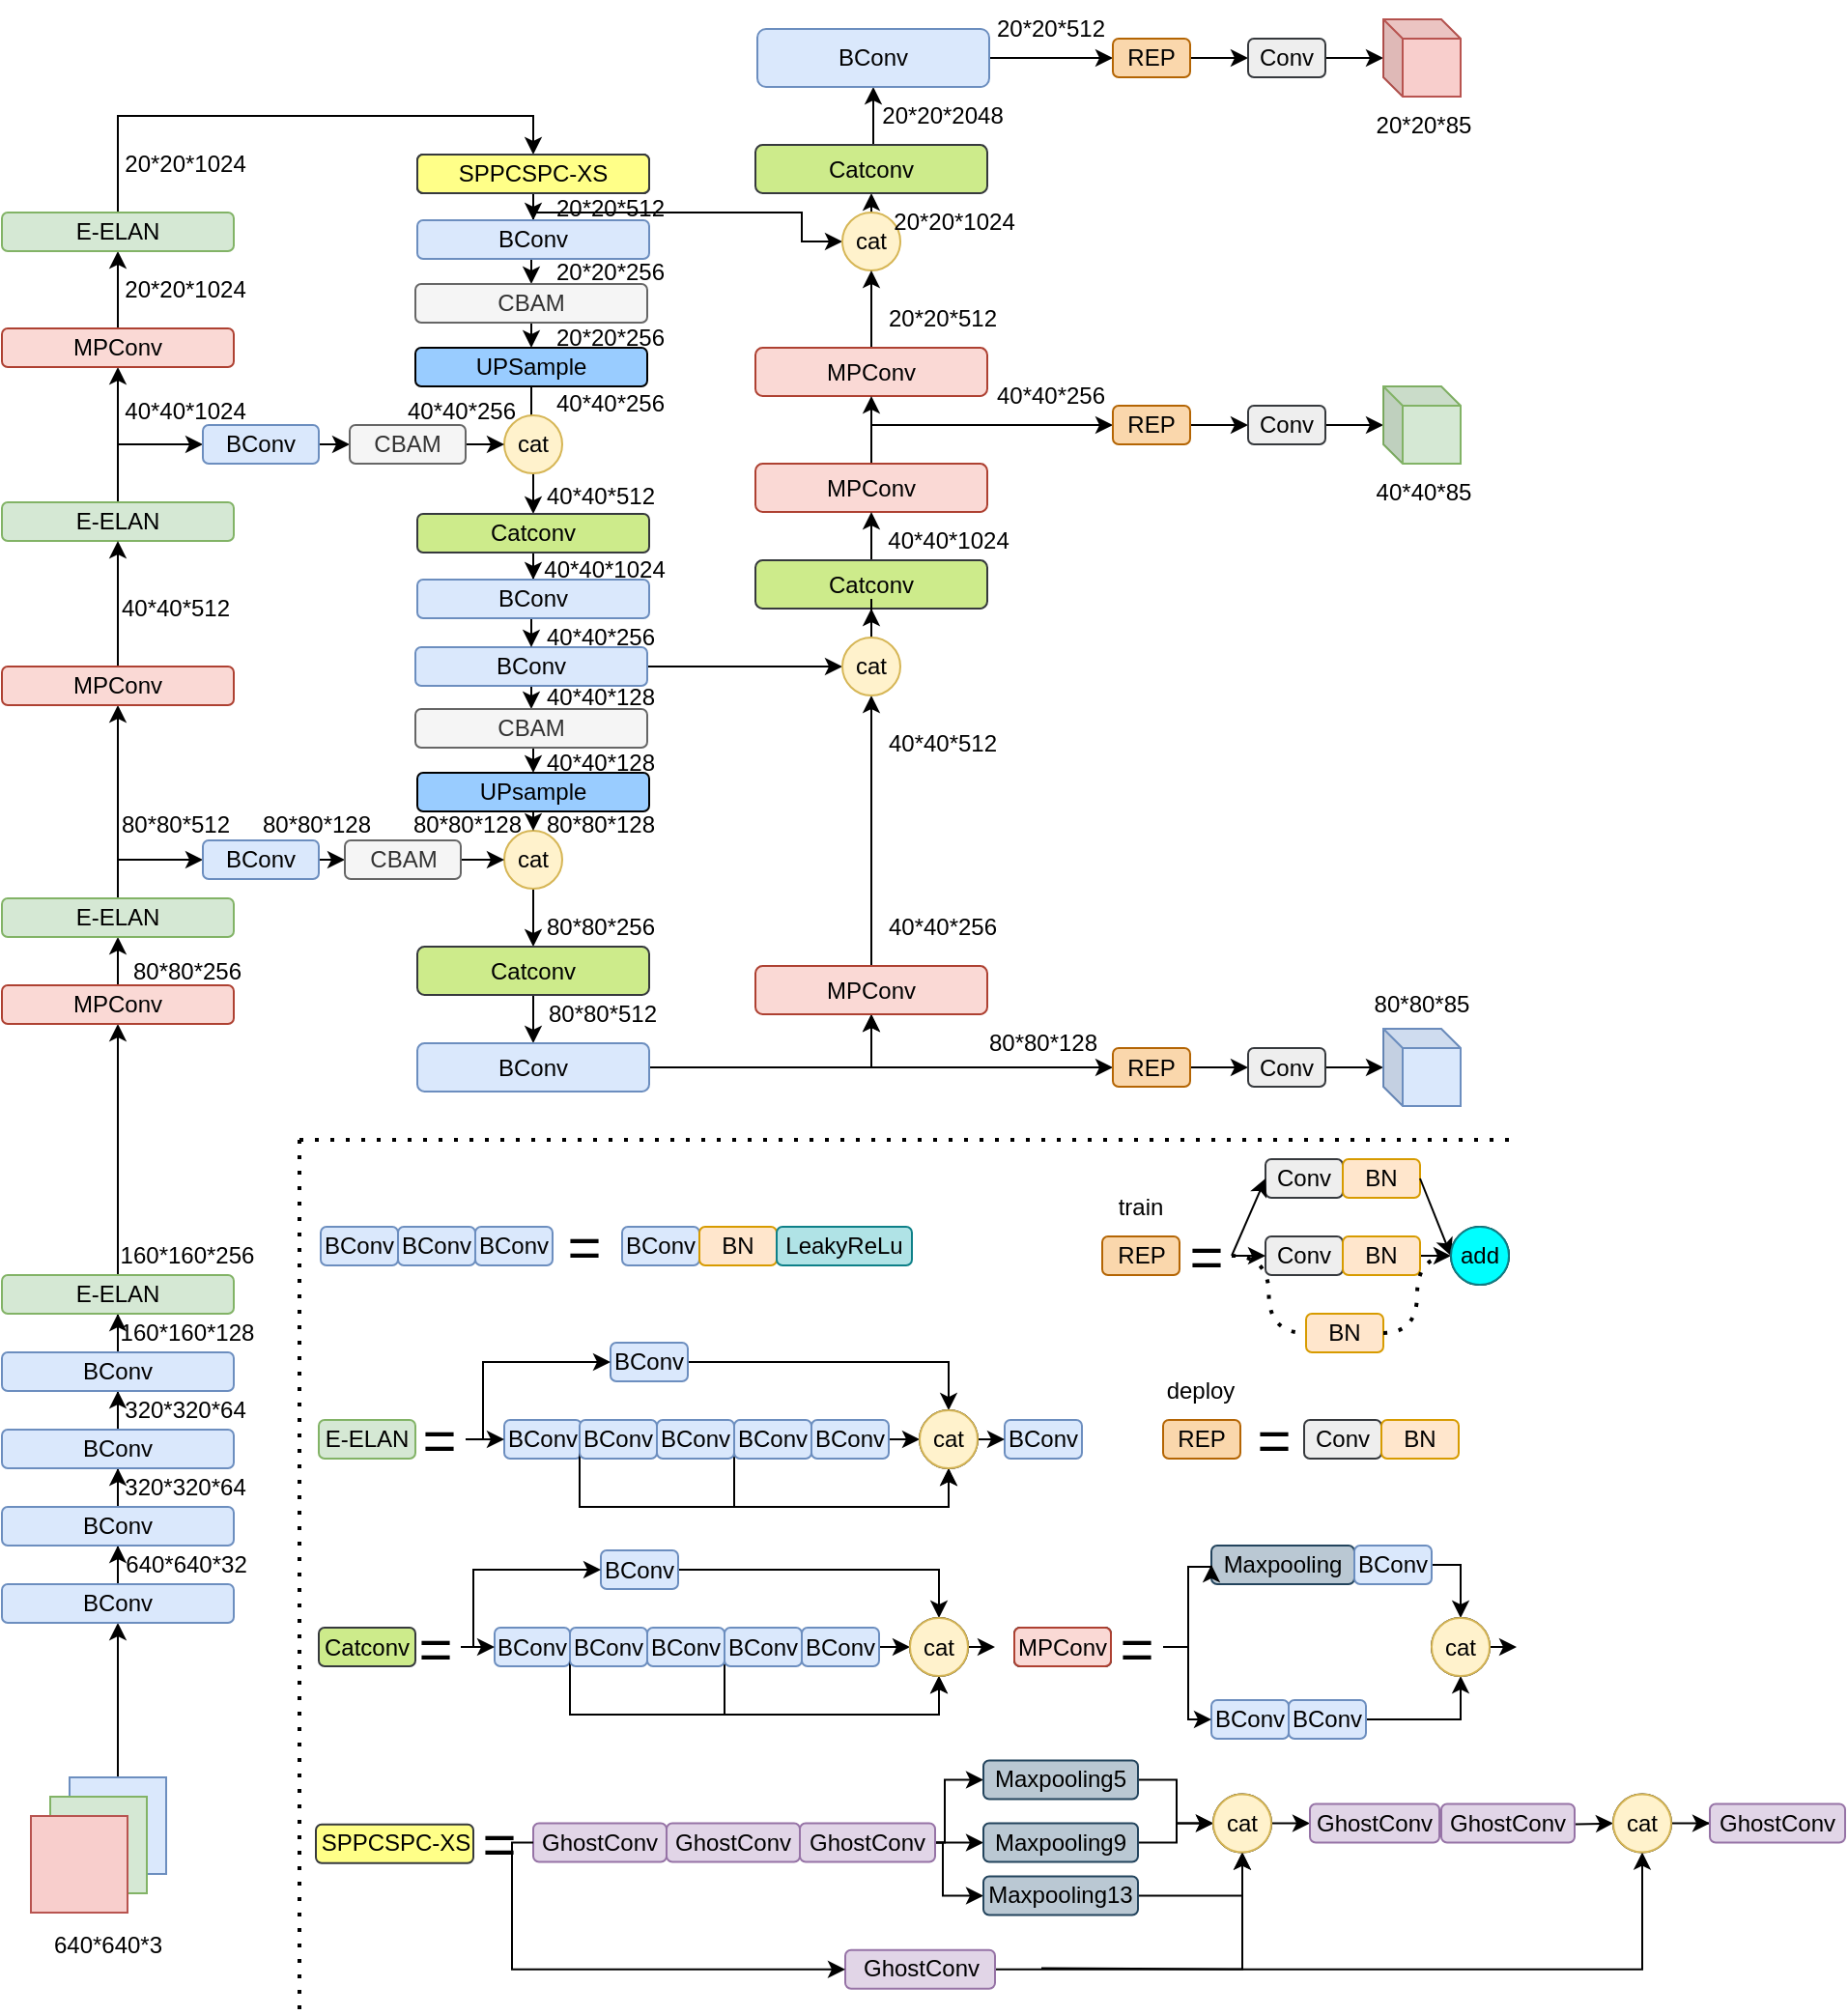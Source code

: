 <mxfile version="20.8.20" type="github">
  <diagram id="i7gGXflLBzXJQ1Onad0F" name="第 1 页">
    <mxGraphModel dx="698" dy="429" grid="1" gridSize="10" guides="1" tooltips="1" connect="1" arrows="1" fold="1" page="1" pageScale="1" pageWidth="827" pageHeight="1169" math="0" shadow="0">
      <root>
        <mxCell id="0" />
        <mxCell id="1" parent="0" />
        <mxCell id="96Z2TRk2g2hctk14bLeR-65" style="edgeStyle=orthogonalEdgeStyle;rounded=0;orthogonalLoop=1;jettySize=auto;html=1;exitX=0.5;exitY=0;exitDx=0;exitDy=0;entryX=0.5;entryY=1;entryDx=0;entryDy=0;" parent="1" source="6hGsSX0xc1QD5v10wT_n-3" target="96Z2TRk2g2hctk14bLeR-2" edge="1">
          <mxGeometry relative="1" as="geometry" />
        </mxCell>
        <mxCell id="6hGsSX0xc1QD5v10wT_n-3" value="" style="whiteSpace=wrap;html=1;aspect=fixed;fillColor=#dae8fc;strokeColor=#6c8ebf;" parent="1" vertex="1">
          <mxGeometry x="71" y="1040" width="50" height="50" as="geometry" />
        </mxCell>
        <mxCell id="6hGsSX0xc1QD5v10wT_n-2" value="" style="whiteSpace=wrap;html=1;aspect=fixed;fillColor=#d5e8d4;strokeColor=#82b366;" parent="1" vertex="1">
          <mxGeometry x="61" y="1050" width="50" height="50" as="geometry" />
        </mxCell>
        <mxCell id="6hGsSX0xc1QD5v10wT_n-1" value="" style="whiteSpace=wrap;html=1;aspect=fixed;fillColor=#f8cecc;strokeColor=#b85450;" parent="1" vertex="1">
          <mxGeometry x="51" y="1060" width="50" height="50" as="geometry" />
        </mxCell>
        <mxCell id="96Z2TRk2g2hctk14bLeR-6" style="edgeStyle=orthogonalEdgeStyle;rounded=0;orthogonalLoop=1;jettySize=auto;html=1;exitX=0.5;exitY=0;exitDx=0;exitDy=0;" parent="1" source="96Z2TRk2g2hctk14bLeR-2" target="96Z2TRk2g2hctk14bLeR-5" edge="1">
          <mxGeometry relative="1" as="geometry" />
        </mxCell>
        <mxCell id="96Z2TRk2g2hctk14bLeR-2" value="BConv" style="rounded=1;whiteSpace=wrap;html=1;fillColor=#dae8fc;strokeColor=#6c8ebf;" parent="1" vertex="1">
          <mxGeometry x="36" y="940" width="120" height="20" as="geometry" />
        </mxCell>
        <mxCell id="96Z2TRk2g2hctk14bLeR-8" value="" style="edgeStyle=orthogonalEdgeStyle;rounded=0;orthogonalLoop=1;jettySize=auto;html=1;" parent="1" source="96Z2TRk2g2hctk14bLeR-5" target="96Z2TRk2g2hctk14bLeR-7" edge="1">
          <mxGeometry relative="1" as="geometry" />
        </mxCell>
        <mxCell id="96Z2TRk2g2hctk14bLeR-5" value="BConv" style="rounded=1;whiteSpace=wrap;html=1;fillColor=#dae8fc;strokeColor=#6c8ebf;" parent="1" vertex="1">
          <mxGeometry x="36" y="900" width="120" height="20" as="geometry" />
        </mxCell>
        <mxCell id="96Z2TRk2g2hctk14bLeR-10" style="edgeStyle=orthogonalEdgeStyle;rounded=0;orthogonalLoop=1;jettySize=auto;html=1;exitX=0.5;exitY=0;exitDx=0;exitDy=0;" parent="1" source="96Z2TRk2g2hctk14bLeR-7" target="96Z2TRk2g2hctk14bLeR-9" edge="1">
          <mxGeometry relative="1" as="geometry" />
        </mxCell>
        <mxCell id="96Z2TRk2g2hctk14bLeR-7" value="BConv" style="rounded=1;whiteSpace=wrap;html=1;fillColor=#dae8fc;strokeColor=#6c8ebf;" parent="1" vertex="1">
          <mxGeometry x="36" y="860" width="120" height="20" as="geometry" />
        </mxCell>
        <mxCell id="96Z2TRk2g2hctk14bLeR-12" style="edgeStyle=orthogonalEdgeStyle;rounded=0;orthogonalLoop=1;jettySize=auto;html=1;exitX=0.5;exitY=0;exitDx=0;exitDy=0;" parent="1" source="96Z2TRk2g2hctk14bLeR-9" target="96Z2TRk2g2hctk14bLeR-11" edge="1">
          <mxGeometry relative="1" as="geometry" />
        </mxCell>
        <mxCell id="96Z2TRk2g2hctk14bLeR-9" value="BConv" style="rounded=1;whiteSpace=wrap;html=1;fillColor=#dae8fc;strokeColor=#6c8ebf;" parent="1" vertex="1">
          <mxGeometry x="36" y="820" width="120" height="20" as="geometry" />
        </mxCell>
        <mxCell id="96Z2TRk2g2hctk14bLeR-339" style="edgeStyle=orthogonalEdgeStyle;curved=1;rounded=0;orthogonalLoop=1;jettySize=auto;html=1;exitX=0.5;exitY=0;exitDx=0;exitDy=0;entryX=0.5;entryY=1;entryDx=0;entryDy=0;fontSize=12;" parent="1" source="96Z2TRk2g2hctk14bLeR-11" target="96Z2TRk2g2hctk14bLeR-17" edge="1">
          <mxGeometry relative="1" as="geometry" />
        </mxCell>
        <mxCell id="96Z2TRk2g2hctk14bLeR-11" value="E-ELAN" style="rounded=1;whiteSpace=wrap;html=1;fillColor=#d5e8d4;strokeColor=#82b366;" parent="1" vertex="1">
          <mxGeometry x="36" y="780" width="120" height="20" as="geometry" />
        </mxCell>
        <mxCell id="96Z2TRk2g2hctk14bLeR-20" value="" style="edgeStyle=orthogonalEdgeStyle;rounded=0;orthogonalLoop=1;jettySize=auto;html=1;" parent="1" source="96Z2TRk2g2hctk14bLeR-17" target="96Z2TRk2g2hctk14bLeR-19" edge="1">
          <mxGeometry relative="1" as="geometry" />
        </mxCell>
        <mxCell id="96Z2TRk2g2hctk14bLeR-17" value="MPConv" style="rounded=1;whiteSpace=wrap;html=1;fillColor=#fad9d5;strokeColor=#ae4132;" parent="1" vertex="1">
          <mxGeometry x="36" y="630" width="120" height="20" as="geometry" />
        </mxCell>
        <mxCell id="96Z2TRk2g2hctk14bLeR-45" style="edgeStyle=orthogonalEdgeStyle;rounded=0;orthogonalLoop=1;jettySize=auto;html=1;exitX=0.5;exitY=0;exitDx=0;exitDy=0;entryX=0;entryY=0.5;entryDx=0;entryDy=0;" parent="1" source="96Z2TRk2g2hctk14bLeR-19" target="96Z2TRk2g2hctk14bLeR-43" edge="1">
          <mxGeometry relative="1" as="geometry" />
        </mxCell>
        <mxCell id="96Z2TRk2g2hctk14bLeR-284" value="" style="edgeStyle=orthogonalEdgeStyle;rounded=0;orthogonalLoop=1;jettySize=auto;html=1;fontSize=30;" parent="1" source="96Z2TRk2g2hctk14bLeR-19" target="96Z2TRk2g2hctk14bLeR-281" edge="1">
          <mxGeometry relative="1" as="geometry" />
        </mxCell>
        <mxCell id="96Z2TRk2g2hctk14bLeR-19" value="E-ELAN" style="rounded=1;whiteSpace=wrap;html=1;fillColor=#d5e8d4;strokeColor=#82b366;" parent="1" vertex="1">
          <mxGeometry x="36" y="585" width="120" height="20" as="geometry" />
        </mxCell>
        <mxCell id="96Z2TRk2g2hctk14bLeR-36" style="edgeStyle=orthogonalEdgeStyle;rounded=0;orthogonalLoop=1;jettySize=auto;html=1;exitX=0.5;exitY=0;exitDx=0;exitDy=0;entryX=0;entryY=0.5;entryDx=0;entryDy=0;" parent="1" source="96Z2TRk2g2hctk14bLeR-21" target="96Z2TRk2g2hctk14bLeR-40" edge="1">
          <mxGeometry relative="1" as="geometry">
            <mxPoint x="221" y="410" as="targetPoint" />
          </mxGeometry>
        </mxCell>
        <mxCell id="96Z2TRk2g2hctk14bLeR-41" style="edgeStyle=orthogonalEdgeStyle;rounded=0;orthogonalLoop=1;jettySize=auto;html=1;exitX=0.5;exitY=0;exitDx=0;exitDy=0;entryX=0.5;entryY=1;entryDx=0;entryDy=0;" parent="1" source="96Z2TRk2g2hctk14bLeR-21" target="96Z2TRk2g2hctk14bLeR-23" edge="1">
          <mxGeometry relative="1" as="geometry" />
        </mxCell>
        <mxCell id="96Z2TRk2g2hctk14bLeR-21" value="E-ELAN" style="rounded=1;whiteSpace=wrap;html=1;fillColor=#d5e8d4;strokeColor=#82b366;" parent="1" vertex="1">
          <mxGeometry x="36" y="380" width="120" height="20" as="geometry" />
        </mxCell>
        <mxCell id="96Z2TRk2g2hctk14bLeR-26" style="edgeStyle=orthogonalEdgeStyle;rounded=0;orthogonalLoop=1;jettySize=auto;html=1;exitX=0.5;exitY=0;exitDx=0;exitDy=0;" parent="1" source="96Z2TRk2g2hctk14bLeR-23" target="96Z2TRk2g2hctk14bLeR-25" edge="1">
          <mxGeometry relative="1" as="geometry" />
        </mxCell>
        <mxCell id="96Z2TRk2g2hctk14bLeR-23" value="MPConv" style="rounded=1;whiteSpace=wrap;html=1;fillColor=#fad9d5;strokeColor=#ae4132;" parent="1" vertex="1">
          <mxGeometry x="36" y="290" width="120" height="20" as="geometry" />
        </mxCell>
        <mxCell id="96Z2TRk2g2hctk14bLeR-29" style="edgeStyle=orthogonalEdgeStyle;rounded=0;orthogonalLoop=1;jettySize=auto;html=1;exitX=0.5;exitY=0;exitDx=0;exitDy=0;entryX=0.5;entryY=0;entryDx=0;entryDy=0;" parent="1" source="96Z2TRk2g2hctk14bLeR-25" target="96Z2TRk2g2hctk14bLeR-28" edge="1">
          <mxGeometry relative="1" as="geometry">
            <mxPoint x="311" y="260" as="targetPoint" />
          </mxGeometry>
        </mxCell>
        <mxCell id="96Z2TRk2g2hctk14bLeR-25" value="E-ELAN" style="rounded=1;whiteSpace=wrap;html=1;fillColor=#d5e8d4;strokeColor=#82b366;" parent="1" vertex="1">
          <mxGeometry x="36" y="230" width="120" height="20" as="geometry" />
        </mxCell>
        <mxCell id="96Z2TRk2g2hctk14bLeR-31" style="edgeStyle=orthogonalEdgeStyle;rounded=0;orthogonalLoop=1;jettySize=auto;html=1;exitX=0.5;exitY=1;exitDx=0;exitDy=0;" parent="1" source="96Z2TRk2g2hctk14bLeR-28" target="96Z2TRk2g2hctk14bLeR-30" edge="1">
          <mxGeometry relative="1" as="geometry" />
        </mxCell>
        <mxCell id="96Z2TRk2g2hctk14bLeR-73" style="edgeStyle=orthogonalEdgeStyle;rounded=0;orthogonalLoop=1;jettySize=auto;html=1;exitX=0.5;exitY=0;exitDx=0;exitDy=0;entryX=0;entryY=0.5;entryDx=0;entryDy=0;startArrow=none;" parent="1" source="96Z2TRk2g2hctk14bLeR-30" target="96Z2TRk2g2hctk14bLeR-71" edge="1">
          <mxGeometry relative="1" as="geometry">
            <Array as="points">
              <mxPoint x="311" y="230" />
              <mxPoint x="450" y="230" />
              <mxPoint x="450" y="245" />
            </Array>
          </mxGeometry>
        </mxCell>
        <mxCell id="96Z2TRk2g2hctk14bLeR-28" value="SPPCSPC-XS" style="rounded=1;whiteSpace=wrap;html=1;" parent="1" vertex="1">
          <mxGeometry x="251" y="200" width="120" height="20" as="geometry" />
        </mxCell>
        <mxCell id="a6rZ2WNsQKCH5PQ9cZ_o-14" style="edgeStyle=orthogonalEdgeStyle;rounded=0;orthogonalLoop=1;jettySize=auto;html=1;exitX=0.5;exitY=1;exitDx=0;exitDy=0;entryX=0.5;entryY=0;entryDx=0;entryDy=0;fontFamily=Tahoma;fontSize=6;" parent="1" source="96Z2TRk2g2hctk14bLeR-30" target="a6rZ2WNsQKCH5PQ9cZ_o-13" edge="1">
          <mxGeometry relative="1" as="geometry" />
        </mxCell>
        <mxCell id="96Z2TRk2g2hctk14bLeR-30" value="BConv" style="rounded=1;whiteSpace=wrap;html=1;fillColor=#dae8fc;strokeColor=#6c8ebf;" parent="1" vertex="1">
          <mxGeometry x="251" y="234" width="120" height="20" as="geometry" />
        </mxCell>
        <mxCell id="96Z2TRk2g2hctk14bLeR-38" value="" style="edgeStyle=orthogonalEdgeStyle;rounded=0;orthogonalLoop=1;jettySize=auto;html=1;" parent="1" source="96Z2TRk2g2hctk14bLeR-32" target="96Z2TRk2g2hctk14bLeR-37" edge="1">
          <mxGeometry relative="1" as="geometry" />
        </mxCell>
        <mxCell id="96Z2TRk2g2hctk14bLeR-32" value="UPSample" style="rounded=1;whiteSpace=wrap;html=1;fillColor=#99CCFF;" parent="1" vertex="1">
          <mxGeometry x="250" y="300" width="120" height="20" as="geometry" />
        </mxCell>
        <mxCell id="96Z2TRk2g2hctk14bLeR-50" value="" style="edgeStyle=orthogonalEdgeStyle;rounded=0;orthogonalLoop=1;jettySize=auto;html=1;" parent="1" source="96Z2TRk2g2hctk14bLeR-37" target="96Z2TRk2g2hctk14bLeR-49" edge="1">
          <mxGeometry relative="1" as="geometry" />
        </mxCell>
        <mxCell id="96Z2TRk2g2hctk14bLeR-37" value="cat" style="ellipse;whiteSpace=wrap;html=1;rounded=1;fillColor=#fff2cc;strokeColor=#d6b656;" parent="1" vertex="1">
          <mxGeometry x="296" y="335" width="30" height="30" as="geometry" />
        </mxCell>
        <mxCell id="a6rZ2WNsQKCH5PQ9cZ_o-5" style="edgeStyle=orthogonalEdgeStyle;rounded=0;orthogonalLoop=1;jettySize=auto;html=1;exitX=1;exitY=0.5;exitDx=0;exitDy=0;entryX=0;entryY=0.5;entryDx=0;entryDy=0;fontFamily=Tahoma;fontSize=6;" parent="1" source="96Z2TRk2g2hctk14bLeR-40" target="a6rZ2WNsQKCH5PQ9cZ_o-4" edge="1">
          <mxGeometry relative="1" as="geometry" />
        </mxCell>
        <mxCell id="96Z2TRk2g2hctk14bLeR-40" value="BConv" style="rounded=1;whiteSpace=wrap;html=1;fillColor=#dae8fc;strokeColor=#6c8ebf;" parent="1" vertex="1">
          <mxGeometry x="140" y="340" width="60" height="20" as="geometry" />
        </mxCell>
        <mxCell id="a6rZ2WNsQKCH5PQ9cZ_o-2" style="edgeStyle=orthogonalEdgeStyle;rounded=0;orthogonalLoop=1;jettySize=auto;html=1;exitX=1;exitY=0.5;exitDx=0;exitDy=0;entryX=0;entryY=0.5;entryDx=0;entryDy=0;fontFamily=Tahoma;fontSize=6;" parent="1" source="96Z2TRk2g2hctk14bLeR-43" target="a6rZ2WNsQKCH5PQ9cZ_o-1" edge="1">
          <mxGeometry relative="1" as="geometry" />
        </mxCell>
        <mxCell id="96Z2TRk2g2hctk14bLeR-43" value="BConv" style="rounded=1;whiteSpace=wrap;html=1;fillColor=#dae8fc;strokeColor=#6c8ebf;" parent="1" vertex="1">
          <mxGeometry x="140" y="555" width="60" height="20" as="geometry" />
        </mxCell>
        <mxCell id="96Z2TRk2g2hctk14bLeR-67" value="" style="edgeStyle=orthogonalEdgeStyle;rounded=0;orthogonalLoop=1;jettySize=auto;html=1;" parent="1" source="96Z2TRk2g2hctk14bLeR-48" target="96Z2TRk2g2hctk14bLeR-66" edge="1">
          <mxGeometry relative="1" as="geometry" />
        </mxCell>
        <mxCell id="96Z2TRk2g2hctk14bLeR-48" value="cat" style="ellipse;whiteSpace=wrap;html=1;rounded=1;fillColor=#fff2cc;strokeColor=#d6b656;" parent="1" vertex="1">
          <mxGeometry x="296" y="550" width="30" height="30" as="geometry" />
        </mxCell>
        <mxCell id="96Z2TRk2g2hctk14bLeR-53" value="" style="edgeStyle=orthogonalEdgeStyle;rounded=0;orthogonalLoop=1;jettySize=auto;html=1;entryX=0.5;entryY=0;entryDx=0;entryDy=0;" parent="1" source="96Z2TRk2g2hctk14bLeR-49" target="96Z2TRk2g2hctk14bLeR-55" edge="1">
          <mxGeometry relative="1" as="geometry">
            <mxPoint x="311" y="430" as="targetPoint" />
          </mxGeometry>
        </mxCell>
        <mxCell id="96Z2TRk2g2hctk14bLeR-49" value="Catconv" style="rounded=1;whiteSpace=wrap;html=1;fillColor=#cdeb8b;strokeColor=#36393d;" parent="1" vertex="1">
          <mxGeometry x="251" y="386" width="120" height="20" as="geometry" />
        </mxCell>
        <mxCell id="96Z2TRk2g2hctk14bLeR-91" value="" style="edgeStyle=orthogonalEdgeStyle;rounded=0;orthogonalLoop=1;jettySize=auto;html=1;" parent="1" source="96Z2TRk2g2hctk14bLeR-54" target="96Z2TRk2g2hctk14bLeR-89" edge="1">
          <mxGeometry relative="1" as="geometry" />
        </mxCell>
        <mxCell id="a6rZ2WNsQKCH5PQ9cZ_o-11" style="edgeStyle=orthogonalEdgeStyle;rounded=0;orthogonalLoop=1;jettySize=auto;html=1;exitX=0.5;exitY=1;exitDx=0;exitDy=0;entryX=0.5;entryY=0;entryDx=0;entryDy=0;fontFamily=Tahoma;fontSize=6;" parent="1" source="96Z2TRk2g2hctk14bLeR-54" target="a6rZ2WNsQKCH5PQ9cZ_o-10" edge="1">
          <mxGeometry relative="1" as="geometry" />
        </mxCell>
        <mxCell id="96Z2TRk2g2hctk14bLeR-54" value="BConv" style="rounded=1;whiteSpace=wrap;html=1;fillColor=#dae8fc;strokeColor=#6c8ebf;" parent="1" vertex="1">
          <mxGeometry x="250" y="455" width="120" height="20" as="geometry" />
        </mxCell>
        <mxCell id="96Z2TRk2g2hctk14bLeR-56" style="edgeStyle=orthogonalEdgeStyle;rounded=0;orthogonalLoop=1;jettySize=auto;html=1;exitX=0.5;exitY=1;exitDx=0;exitDy=0;entryX=0.5;entryY=0;entryDx=0;entryDy=0;" parent="1" source="96Z2TRk2g2hctk14bLeR-55" target="96Z2TRk2g2hctk14bLeR-54" edge="1">
          <mxGeometry relative="1" as="geometry" />
        </mxCell>
        <mxCell id="96Z2TRk2g2hctk14bLeR-55" value="BConv" style="rounded=1;whiteSpace=wrap;html=1;fillColor=#dae8fc;strokeColor=#6c8ebf;" parent="1" vertex="1">
          <mxGeometry x="251" y="420" width="120" height="20" as="geometry" />
        </mxCell>
        <mxCell id="a6rZ2WNsQKCH5PQ9cZ_o-20" style="edgeStyle=orthogonalEdgeStyle;rounded=0;orthogonalLoop=1;jettySize=auto;html=1;exitX=0.5;exitY=1;exitDx=0;exitDy=0;entryX=0.5;entryY=0;entryDx=0;entryDy=0;fontFamily=Tahoma;fontSize=6;" parent="1" source="96Z2TRk2g2hctk14bLeR-60" target="96Z2TRk2g2hctk14bLeR-48" edge="1">
          <mxGeometry relative="1" as="geometry" />
        </mxCell>
        <mxCell id="96Z2TRk2g2hctk14bLeR-60" value="UPsample" style="rounded=1;whiteSpace=wrap;html=1;fillColor=#99CCFF;" parent="1" vertex="1">
          <mxGeometry x="251" y="520" width="120" height="20" as="geometry" />
        </mxCell>
        <mxCell id="96Z2TRk2g2hctk14bLeR-69" value="" style="edgeStyle=orthogonalEdgeStyle;rounded=0;orthogonalLoop=1;jettySize=auto;html=1;" parent="1" source="96Z2TRk2g2hctk14bLeR-66" target="96Z2TRk2g2hctk14bLeR-68" edge="1">
          <mxGeometry relative="1" as="geometry" />
        </mxCell>
        <mxCell id="96Z2TRk2g2hctk14bLeR-66" value="Catconv" style="whiteSpace=wrap;html=1;rounded=1;fillColor=#cdeb8b;strokeColor=#36393d;" parent="1" vertex="1">
          <mxGeometry x="251" y="610" width="120" height="25" as="geometry" />
        </mxCell>
        <mxCell id="96Z2TRk2g2hctk14bLeR-93" style="edgeStyle=orthogonalEdgeStyle;rounded=0;orthogonalLoop=1;jettySize=auto;html=1;exitX=1;exitY=0.5;exitDx=0;exitDy=0;entryX=0.5;entryY=1;entryDx=0;entryDy=0;" parent="1" source="96Z2TRk2g2hctk14bLeR-68" target="96Z2TRk2g2hctk14bLeR-83" edge="1">
          <mxGeometry relative="1" as="geometry" />
        </mxCell>
        <mxCell id="96Z2TRk2g2hctk14bLeR-102" value="" style="edgeStyle=orthogonalEdgeStyle;rounded=0;orthogonalLoop=1;jettySize=auto;html=1;" parent="1" source="96Z2TRk2g2hctk14bLeR-68" target="96Z2TRk2g2hctk14bLeR-83" edge="1">
          <mxGeometry relative="1" as="geometry" />
        </mxCell>
        <mxCell id="96Z2TRk2g2hctk14bLeR-105" style="edgeStyle=orthogonalEdgeStyle;rounded=0;orthogonalLoop=1;jettySize=auto;html=1;exitX=1;exitY=0.5;exitDx=0;exitDy=0;entryX=0;entryY=0.5;entryDx=0;entryDy=0;" parent="1" source="96Z2TRk2g2hctk14bLeR-68" target="96Z2TRk2g2hctk14bLeR-101" edge="1">
          <mxGeometry relative="1" as="geometry" />
        </mxCell>
        <mxCell id="96Z2TRk2g2hctk14bLeR-68" value="BConv" style="whiteSpace=wrap;html=1;rounded=1;fillColor=#dae8fc;strokeColor=#6c8ebf;" parent="1" vertex="1">
          <mxGeometry x="251" y="660" width="120" height="25" as="geometry" />
        </mxCell>
        <mxCell id="96Z2TRk2g2hctk14bLeR-96" style="edgeStyle=orthogonalEdgeStyle;rounded=0;orthogonalLoop=1;jettySize=auto;html=1;exitX=0.5;exitY=0;exitDx=0;exitDy=0;entryX=0.5;entryY=1;entryDx=0;entryDy=0;" parent="1" source="96Z2TRk2g2hctk14bLeR-71" target="96Z2TRk2g2hctk14bLeR-94" edge="1">
          <mxGeometry relative="1" as="geometry" />
        </mxCell>
        <mxCell id="96Z2TRk2g2hctk14bLeR-71" value="cat" style="ellipse;whiteSpace=wrap;html=1;rounded=1;fillColor=#fff2cc;strokeColor=#d6b656;" parent="1" vertex="1">
          <mxGeometry x="471" y="230" width="30" height="30" as="geometry" />
        </mxCell>
        <mxCell id="96Z2TRk2g2hctk14bLeR-78" value="" style="edgeStyle=orthogonalEdgeStyle;rounded=0;orthogonalLoop=1;jettySize=auto;html=1;" parent="1" source="96Z2TRk2g2hctk14bLeR-76" target="96Z2TRk2g2hctk14bLeR-71" edge="1">
          <mxGeometry relative="1" as="geometry" />
        </mxCell>
        <mxCell id="96Z2TRk2g2hctk14bLeR-76" value="MPConv" style="whiteSpace=wrap;html=1;rounded=1;fillColor=#fad9d5;strokeColor=#ae4132;" parent="1" vertex="1">
          <mxGeometry x="426" y="300" width="120" height="25" as="geometry" />
        </mxCell>
        <mxCell id="96Z2TRk2g2hctk14bLeR-84" value="" style="edgeStyle=orthogonalEdgeStyle;rounded=0;orthogonalLoop=1;jettySize=auto;html=1;" parent="1" source="96Z2TRk2g2hctk14bLeR-81" target="96Z2TRk2g2hctk14bLeR-76" edge="1">
          <mxGeometry relative="1" as="geometry" />
        </mxCell>
        <mxCell id="96Z2TRk2g2hctk14bLeR-106" style="edgeStyle=orthogonalEdgeStyle;rounded=0;orthogonalLoop=1;jettySize=auto;html=1;exitX=0.5;exitY=0;exitDx=0;exitDy=0;entryX=0;entryY=0.5;entryDx=0;entryDy=0;" parent="1" source="96Z2TRk2g2hctk14bLeR-81" target="96Z2TRk2g2hctk14bLeR-100" edge="1">
          <mxGeometry relative="1" as="geometry" />
        </mxCell>
        <mxCell id="96Z2TRk2g2hctk14bLeR-81" value="MPConv" style="whiteSpace=wrap;html=1;rounded=1;fillColor=#fad9d5;strokeColor=#ae4132;" parent="1" vertex="1">
          <mxGeometry x="426" y="360" width="120" height="25" as="geometry" />
        </mxCell>
        <mxCell id="96Z2TRk2g2hctk14bLeR-88" value="" style="edgeStyle=orthogonalEdgeStyle;rounded=0;orthogonalLoop=1;jettySize=auto;html=1;" parent="1" source="96Z2TRk2g2hctk14bLeR-82" target="96Z2TRk2g2hctk14bLeR-81" edge="1">
          <mxGeometry relative="1" as="geometry" />
        </mxCell>
        <mxCell id="96Z2TRk2g2hctk14bLeR-82" value="Catconv" style="whiteSpace=wrap;html=1;rounded=1;fillColor=#cdeb8b;strokeColor=#36393d;" parent="1" vertex="1">
          <mxGeometry x="426" y="410" width="120" height="25" as="geometry" />
        </mxCell>
        <mxCell id="96Z2TRk2g2hctk14bLeR-92" style="edgeStyle=orthogonalEdgeStyle;rounded=0;orthogonalLoop=1;jettySize=auto;html=1;exitX=0.5;exitY=0;exitDx=0;exitDy=0;entryX=0.5;entryY=1;entryDx=0;entryDy=0;" parent="1" source="96Z2TRk2g2hctk14bLeR-83" target="96Z2TRk2g2hctk14bLeR-89" edge="1">
          <mxGeometry relative="1" as="geometry" />
        </mxCell>
        <mxCell id="96Z2TRk2g2hctk14bLeR-83" value="MPConv" style="whiteSpace=wrap;html=1;rounded=1;fillColor=#fad9d5;strokeColor=#ae4132;" parent="1" vertex="1">
          <mxGeometry x="426" y="620" width="120" height="25" as="geometry" />
        </mxCell>
        <mxCell id="96Z2TRk2g2hctk14bLeR-90" value="" style="edgeStyle=orthogonalEdgeStyle;rounded=0;orthogonalLoop=1;jettySize=auto;html=1;" parent="1" source="96Z2TRk2g2hctk14bLeR-89" target="96Z2TRk2g2hctk14bLeR-82" edge="1">
          <mxGeometry relative="1" as="geometry" />
        </mxCell>
        <mxCell id="96Z2TRk2g2hctk14bLeR-89" value="cat" style="ellipse;whiteSpace=wrap;html=1;rounded=1;fillColor=#fff2cc;strokeColor=#d6b656;" parent="1" vertex="1">
          <mxGeometry x="471" y="450" width="30" height="30" as="geometry" />
        </mxCell>
        <mxCell id="96Z2TRk2g2hctk14bLeR-97" style="edgeStyle=orthogonalEdgeStyle;rounded=0;orthogonalLoop=1;jettySize=auto;html=1;exitX=0.5;exitY=0;exitDx=0;exitDy=0;entryX=0.5;entryY=1;entryDx=0;entryDy=0;" parent="1" source="96Z2TRk2g2hctk14bLeR-94" target="96Z2TRk2g2hctk14bLeR-95" edge="1">
          <mxGeometry relative="1" as="geometry">
            <mxPoint x="486" y="175" as="sourcePoint" />
          </mxGeometry>
        </mxCell>
        <mxCell id="96Z2TRk2g2hctk14bLeR-94" value="Catconv" style="rounded=1;whiteSpace=wrap;html=1;fillColor=#cdeb8b;strokeColor=#36393d;" parent="1" vertex="1">
          <mxGeometry x="426" y="195" width="120" height="25" as="geometry" />
        </mxCell>
        <mxCell id="96Z2TRk2g2hctk14bLeR-99" style="edgeStyle=orthogonalEdgeStyle;rounded=0;orthogonalLoop=1;jettySize=auto;html=1;exitX=1;exitY=0.5;exitDx=0;exitDy=0;entryX=0;entryY=0.5;entryDx=0;entryDy=0;" parent="1" source="96Z2TRk2g2hctk14bLeR-95" target="96Z2TRk2g2hctk14bLeR-98" edge="1">
          <mxGeometry relative="1" as="geometry" />
        </mxCell>
        <mxCell id="96Z2TRk2g2hctk14bLeR-95" value="BConv" style="rounded=1;whiteSpace=wrap;html=1;fillColor=#dae8fc;strokeColor=#6c8ebf;" parent="1" vertex="1">
          <mxGeometry x="427" y="135" width="120" height="30" as="geometry" />
        </mxCell>
        <mxCell id="96Z2TRk2g2hctk14bLeR-108" value="" style="edgeStyle=orthogonalEdgeStyle;rounded=0;orthogonalLoop=1;jettySize=auto;html=1;" parent="1" source="96Z2TRk2g2hctk14bLeR-98" target="96Z2TRk2g2hctk14bLeR-107" edge="1">
          <mxGeometry relative="1" as="geometry" />
        </mxCell>
        <mxCell id="96Z2TRk2g2hctk14bLeR-98" value="REP" style="rounded=1;whiteSpace=wrap;html=1;fillColor=#fad7ac;strokeColor=#b46504;" parent="1" vertex="1">
          <mxGeometry x="611" y="140" width="40" height="20" as="geometry" />
        </mxCell>
        <mxCell id="96Z2TRk2g2hctk14bLeR-110" value="" style="edgeStyle=orthogonalEdgeStyle;rounded=0;orthogonalLoop=1;jettySize=auto;html=1;" parent="1" source="96Z2TRk2g2hctk14bLeR-100" target="96Z2TRk2g2hctk14bLeR-109" edge="1">
          <mxGeometry relative="1" as="geometry" />
        </mxCell>
        <mxCell id="96Z2TRk2g2hctk14bLeR-100" value="REP" style="rounded=1;whiteSpace=wrap;html=1;fillColor=#fad7ac;strokeColor=#b46504;" parent="1" vertex="1">
          <mxGeometry x="611" y="330" width="40" height="20" as="geometry" />
        </mxCell>
        <mxCell id="96Z2TRk2g2hctk14bLeR-113" value="" style="edgeStyle=orthogonalEdgeStyle;rounded=0;orthogonalLoop=1;jettySize=auto;html=1;" parent="1" source="96Z2TRk2g2hctk14bLeR-101" target="96Z2TRk2g2hctk14bLeR-111" edge="1">
          <mxGeometry relative="1" as="geometry" />
        </mxCell>
        <mxCell id="96Z2TRk2g2hctk14bLeR-101" value="REP" style="rounded=1;whiteSpace=wrap;html=1;fillColor=#fad7ac;strokeColor=#b46504;" parent="1" vertex="1">
          <mxGeometry x="611" y="662.5" width="40" height="20" as="geometry" />
        </mxCell>
        <mxCell id="96Z2TRk2g2hctk14bLeR-141" value="" style="edgeStyle=orthogonalEdgeStyle;rounded=0;orthogonalLoop=1;jettySize=auto;html=1;" parent="1" source="96Z2TRk2g2hctk14bLeR-107" target="96Z2TRk2g2hctk14bLeR-117" edge="1">
          <mxGeometry relative="1" as="geometry" />
        </mxCell>
        <mxCell id="96Z2TRk2g2hctk14bLeR-107" value="Conv" style="rounded=1;whiteSpace=wrap;html=1;fillColor=#eeeeee;strokeColor=#36393d;" parent="1" vertex="1">
          <mxGeometry x="681" y="140" width="40" height="20" as="geometry" />
        </mxCell>
        <mxCell id="96Z2TRk2g2hctk14bLeR-119" value="" style="edgeStyle=orthogonalEdgeStyle;rounded=0;orthogonalLoop=1;jettySize=auto;html=1;" parent="1" source="96Z2TRk2g2hctk14bLeR-109" target="96Z2TRk2g2hctk14bLeR-118" edge="1">
          <mxGeometry relative="1" as="geometry" />
        </mxCell>
        <mxCell id="96Z2TRk2g2hctk14bLeR-109" value="Conv" style="rounded=1;whiteSpace=wrap;html=1;fillColor=#eeeeee;strokeColor=#36393d;" parent="1" vertex="1">
          <mxGeometry x="681" y="330" width="40" height="20" as="geometry" />
        </mxCell>
        <mxCell id="96Z2TRk2g2hctk14bLeR-121" value="" style="edgeStyle=orthogonalEdgeStyle;rounded=0;orthogonalLoop=1;jettySize=auto;html=1;" parent="1" source="96Z2TRk2g2hctk14bLeR-111" target="96Z2TRk2g2hctk14bLeR-120" edge="1">
          <mxGeometry relative="1" as="geometry" />
        </mxCell>
        <mxCell id="96Z2TRk2g2hctk14bLeR-111" value="Conv" style="rounded=1;whiteSpace=wrap;html=1;fillColor=#eeeeee;strokeColor=#36393d;" parent="1" vertex="1">
          <mxGeometry x="681" y="662.5" width="40" height="20" as="geometry" />
        </mxCell>
        <mxCell id="96Z2TRk2g2hctk14bLeR-117" value="" style="shape=cube;whiteSpace=wrap;html=1;boundedLbl=1;backgroundOutline=1;darkOpacity=0.05;darkOpacity2=0.1;size=10;fontStyle=1;fillColor=#f8cecc;strokeColor=#b85450;" parent="1" vertex="1">
          <mxGeometry x="751" y="130" width="40" height="40" as="geometry" />
        </mxCell>
        <mxCell id="96Z2TRk2g2hctk14bLeR-118" value="" style="shape=cube;whiteSpace=wrap;html=1;boundedLbl=1;backgroundOutline=1;darkOpacity=0.05;darkOpacity2=0.1;size=10;fillColor=#d5e8d4;strokeColor=#82b366;" parent="1" vertex="1">
          <mxGeometry x="751" y="320" width="40" height="40" as="geometry" />
        </mxCell>
        <mxCell id="96Z2TRk2g2hctk14bLeR-120" value="" style="shape=cube;whiteSpace=wrap;html=1;boundedLbl=1;backgroundOutline=1;darkOpacity=0.05;darkOpacity2=0.1;size=10;fillColor=#dae8fc;strokeColor=#6c8ebf;" parent="1" vertex="1">
          <mxGeometry x="751" y="652.5" width="40" height="40" as="geometry" />
        </mxCell>
        <mxCell id="96Z2TRk2g2hctk14bLeR-129" value="" style="endArrow=none;dashed=1;html=1;dashPattern=1 3;strokeWidth=2;rounded=0;" parent="1" edge="1">
          <mxGeometry width="50" height="50" relative="1" as="geometry">
            <mxPoint x="190" y="1160" as="sourcePoint" />
            <mxPoint x="190" y="710" as="targetPoint" />
            <Array as="points" />
          </mxGeometry>
        </mxCell>
        <mxCell id="96Z2TRk2g2hctk14bLeR-130" value="" style="endArrow=none;dashed=1;html=1;dashPattern=1 3;strokeWidth=2;rounded=0;" parent="1" edge="1">
          <mxGeometry width="50" height="50" relative="1" as="geometry">
            <mxPoint x="190" y="710" as="sourcePoint" />
            <mxPoint x="820" y="710" as="targetPoint" />
          </mxGeometry>
        </mxCell>
        <mxCell id="96Z2TRk2g2hctk14bLeR-131" value="BConv" style="rounded=1;whiteSpace=wrap;html=1;fillColor=#dae8fc;strokeColor=#6c8ebf;" parent="1" vertex="1">
          <mxGeometry x="201" y="755" width="40" height="20" as="geometry" />
        </mxCell>
        <mxCell id="96Z2TRk2g2hctk14bLeR-132" value="BConv" style="rounded=1;whiteSpace=wrap;html=1;fillColor=#dae8fc;strokeColor=#6c8ebf;" parent="1" vertex="1">
          <mxGeometry x="241" y="755" width="40" height="20" as="geometry" />
        </mxCell>
        <mxCell id="96Z2TRk2g2hctk14bLeR-133" value="BConv" style="rounded=1;whiteSpace=wrap;html=1;fillColor=#dae8fc;strokeColor=#6c8ebf;" parent="1" vertex="1">
          <mxGeometry x="281" y="755" width="40" height="20" as="geometry" />
        </mxCell>
        <mxCell id="96Z2TRk2g2hctk14bLeR-136" value="BConv" style="rounded=1;whiteSpace=wrap;html=1;fillColor=#dae8fc;strokeColor=#6c8ebf;" parent="1" vertex="1">
          <mxGeometry x="357" y="755" width="40" height="20" as="geometry" />
        </mxCell>
        <mxCell id="96Z2TRk2g2hctk14bLeR-137" value="BN" style="rounded=1;whiteSpace=wrap;html=1;fillColor=#ffe6cc;strokeColor=#d79b00;" parent="1" vertex="1">
          <mxGeometry x="397" y="755" width="40" height="20" as="geometry" />
        </mxCell>
        <mxCell id="96Z2TRk2g2hctk14bLeR-138" value="LeakyReLu" style="rounded=1;whiteSpace=wrap;html=1;fillColor=#b0e3e6;strokeColor=#0e8088;" parent="1" vertex="1">
          <mxGeometry x="437" y="755" width="70" height="20" as="geometry" />
        </mxCell>
        <mxCell id="96Z2TRk2g2hctk14bLeR-142" value="E-ELAN" style="rounded=1;whiteSpace=wrap;html=1;fillColor=#d5e8d4;strokeColor=#82b366;" parent="1" vertex="1">
          <mxGeometry x="200" y="855.03" width="50" height="20" as="geometry" />
        </mxCell>
        <mxCell id="96Z2TRk2g2hctk14bLeR-143" value="BConv" style="rounded=1;whiteSpace=wrap;html=1;fillColor=#dae8fc;strokeColor=#6c8ebf;" parent="1" vertex="1">
          <mxGeometry x="296" y="855.03" width="40" height="20" as="geometry" />
        </mxCell>
        <mxCell id="96Z2TRk2g2hctk14bLeR-145" value="BConv" style="rounded=1;whiteSpace=wrap;html=1;fillColor=#dae8fc;strokeColor=#6c8ebf;" parent="1" vertex="1">
          <mxGeometry x="555" y="855.03" width="40" height="20" as="geometry" />
        </mxCell>
        <mxCell id="96Z2TRk2g2hctk14bLeR-159" style="edgeStyle=orthogonalEdgeStyle;rounded=0;orthogonalLoop=1;jettySize=auto;html=1;exitX=1;exitY=0.5;exitDx=0;exitDy=0;entryX=0.5;entryY=0;entryDx=0;entryDy=0;" parent="1" source="96Z2TRk2g2hctk14bLeR-146" target="96Z2TRk2g2hctk14bLeR-156" edge="1">
          <mxGeometry relative="1" as="geometry" />
        </mxCell>
        <mxCell id="96Z2TRk2g2hctk14bLeR-146" value="BConv" style="rounded=1;whiteSpace=wrap;html=1;fillColor=#dae8fc;strokeColor=#6c8ebf;" parent="1" vertex="1">
          <mxGeometry x="351" y="815.03" width="40" height="20" as="geometry" />
        </mxCell>
        <mxCell id="96Z2TRk2g2hctk14bLeR-157" style="edgeStyle=orthogonalEdgeStyle;rounded=0;orthogonalLoop=1;jettySize=auto;html=1;exitX=1;exitY=0.5;exitDx=0;exitDy=0;entryX=0;entryY=0.5;entryDx=0;entryDy=0;" parent="1" source="96Z2TRk2g2hctk14bLeR-147" target="96Z2TRk2g2hctk14bLeR-156" edge="1">
          <mxGeometry relative="1" as="geometry" />
        </mxCell>
        <mxCell id="96Z2TRk2g2hctk14bLeR-147" value="BConv" style="rounded=1;whiteSpace=wrap;html=1;fillColor=#dae8fc;strokeColor=#6c8ebf;" parent="1" vertex="1">
          <mxGeometry x="455" y="855.03" width="40" height="20" as="geometry" />
        </mxCell>
        <mxCell id="96Z2TRk2g2hctk14bLeR-162" style="edgeStyle=orthogonalEdgeStyle;rounded=0;orthogonalLoop=1;jettySize=auto;html=1;exitX=0;exitY=0.5;exitDx=0;exitDy=0;entryX=0.5;entryY=1;entryDx=0;entryDy=0;" parent="1" source="96Z2TRk2g2hctk14bLeR-148" target="96Z2TRk2g2hctk14bLeR-156" edge="1">
          <mxGeometry relative="1" as="geometry">
            <mxPoint x="415" y="895.03" as="targetPoint" />
            <Array as="points">
              <mxPoint x="415" y="900.03" />
              <mxPoint x="526" y="900.03" />
            </Array>
          </mxGeometry>
        </mxCell>
        <mxCell id="96Z2TRk2g2hctk14bLeR-148" value="BConv" style="rounded=1;whiteSpace=wrap;html=1;fillColor=#dae8fc;strokeColor=#6c8ebf;" parent="1" vertex="1">
          <mxGeometry x="415" y="855.03" width="40" height="20" as="geometry" />
        </mxCell>
        <mxCell id="96Z2TRk2g2hctk14bLeR-149" value="BConv" style="rounded=1;whiteSpace=wrap;html=1;fillColor=#dae8fc;strokeColor=#6c8ebf;" parent="1" vertex="1">
          <mxGeometry x="375" y="855.03" width="40" height="20" as="geometry" />
        </mxCell>
        <mxCell id="96Z2TRk2g2hctk14bLeR-160" style="edgeStyle=orthogonalEdgeStyle;rounded=0;orthogonalLoop=1;jettySize=auto;html=1;exitX=0;exitY=0.5;exitDx=0;exitDy=0;entryX=0.5;entryY=1;entryDx=0;entryDy=0;" parent="1" source="96Z2TRk2g2hctk14bLeR-150" target="96Z2TRk2g2hctk14bLeR-156" edge="1">
          <mxGeometry relative="1" as="geometry">
            <Array as="points">
              <mxPoint x="335" y="900.03" />
              <mxPoint x="526" y="900.03" />
            </Array>
          </mxGeometry>
        </mxCell>
        <mxCell id="96Z2TRk2g2hctk14bLeR-150" value="BConv" style="rounded=1;whiteSpace=wrap;html=1;fillColor=#dae8fc;strokeColor=#6c8ebf;" parent="1" vertex="1">
          <mxGeometry x="335" y="855.03" width="40" height="20" as="geometry" />
        </mxCell>
        <mxCell id="96Z2TRk2g2hctk14bLeR-158" style="edgeStyle=orthogonalEdgeStyle;rounded=0;orthogonalLoop=1;jettySize=auto;html=1;exitX=1;exitY=0.5;exitDx=0;exitDy=0;entryX=0;entryY=0.5;entryDx=0;entryDy=0;" parent="1" source="96Z2TRk2g2hctk14bLeR-156" target="96Z2TRk2g2hctk14bLeR-145" edge="1">
          <mxGeometry relative="1" as="geometry" />
        </mxCell>
        <mxCell id="96Z2TRk2g2hctk14bLeR-156" value="cat" style="ellipse;whiteSpace=wrap;html=1;rounded=1;" parent="1" vertex="1">
          <mxGeometry x="511" y="850.03" width="30" height="30" as="geometry" />
        </mxCell>
        <mxCell id="96Z2TRk2g2hctk14bLeR-181" value="Catconv" style="rounded=1;whiteSpace=wrap;html=1;fillColor=#cdeb8b;strokeColor=#36393d;" parent="1" vertex="1">
          <mxGeometry x="200" y="962.5" width="50" height="20" as="geometry" />
        </mxCell>
        <mxCell id="96Z2TRk2g2hctk14bLeR-182" value="BConv" style="rounded=1;whiteSpace=wrap;html=1;fillColor=#dae8fc;strokeColor=#6c8ebf;" parent="1" vertex="1">
          <mxGeometry x="291" y="962.5" width="39" height="20" as="geometry" />
        </mxCell>
        <mxCell id="96Z2TRk2g2hctk14bLeR-184" style="edgeStyle=orthogonalEdgeStyle;rounded=0;orthogonalLoop=1;jettySize=auto;html=1;exitX=1;exitY=0.5;exitDx=0;exitDy=0;entryX=0.5;entryY=0;entryDx=0;entryDy=0;" parent="1" source="96Z2TRk2g2hctk14bLeR-185" target="96Z2TRk2g2hctk14bLeR-194" edge="1">
          <mxGeometry relative="1" as="geometry" />
        </mxCell>
        <mxCell id="96Z2TRk2g2hctk14bLeR-185" value="BConv" style="rounded=1;whiteSpace=wrap;html=1;fillColor=#dae8fc;strokeColor=#6c8ebf;" parent="1" vertex="1">
          <mxGeometry x="346" y="922.5" width="40" height="20" as="geometry" />
        </mxCell>
        <mxCell id="96Z2TRk2g2hctk14bLeR-186" style="edgeStyle=orthogonalEdgeStyle;rounded=0;orthogonalLoop=1;jettySize=auto;html=1;exitX=1;exitY=0.5;exitDx=0;exitDy=0;entryX=0;entryY=0.5;entryDx=0;entryDy=0;" parent="1" source="96Z2TRk2g2hctk14bLeR-187" target="96Z2TRk2g2hctk14bLeR-194" edge="1">
          <mxGeometry relative="1" as="geometry" />
        </mxCell>
        <mxCell id="96Z2TRk2g2hctk14bLeR-187" value="BConv" style="rounded=1;whiteSpace=wrap;html=1;fillColor=#dae8fc;strokeColor=#6c8ebf;" parent="1" vertex="1">
          <mxGeometry x="450" y="962.5" width="40" height="20" as="geometry" />
        </mxCell>
        <mxCell id="96Z2TRk2g2hctk14bLeR-188" style="edgeStyle=orthogonalEdgeStyle;rounded=0;orthogonalLoop=1;jettySize=auto;html=1;exitX=0;exitY=0.5;exitDx=0;exitDy=0;entryX=0.5;entryY=1;entryDx=0;entryDy=0;" parent="1" source="96Z2TRk2g2hctk14bLeR-189" target="96Z2TRk2g2hctk14bLeR-194" edge="1">
          <mxGeometry relative="1" as="geometry">
            <mxPoint x="410" y="1002.5" as="targetPoint" />
            <Array as="points">
              <mxPoint x="410" y="1007.5" />
              <mxPoint x="521" y="1007.5" />
            </Array>
          </mxGeometry>
        </mxCell>
        <mxCell id="96Z2TRk2g2hctk14bLeR-189" value="BConv" style="rounded=1;whiteSpace=wrap;html=1;fillColor=#dae8fc;strokeColor=#6c8ebf;" parent="1" vertex="1">
          <mxGeometry x="410" y="962.5" width="40" height="20" as="geometry" />
        </mxCell>
        <mxCell id="96Z2TRk2g2hctk14bLeR-190" value="BConv" style="rounded=1;whiteSpace=wrap;html=1;fillColor=#dae8fc;strokeColor=#6c8ebf;" parent="1" vertex="1">
          <mxGeometry x="370" y="962.5" width="40" height="20" as="geometry" />
        </mxCell>
        <mxCell id="96Z2TRk2g2hctk14bLeR-191" style="edgeStyle=orthogonalEdgeStyle;rounded=0;orthogonalLoop=1;jettySize=auto;html=1;exitX=0;exitY=0.5;exitDx=0;exitDy=0;entryX=0.5;entryY=1;entryDx=0;entryDy=0;" parent="1" source="96Z2TRk2g2hctk14bLeR-192" target="96Z2TRk2g2hctk14bLeR-194" edge="1">
          <mxGeometry relative="1" as="geometry">
            <Array as="points">
              <mxPoint x="330" y="1007.5" />
              <mxPoint x="521" y="1007.5" />
            </Array>
          </mxGeometry>
        </mxCell>
        <mxCell id="96Z2TRk2g2hctk14bLeR-192" value="&lt;p style=&quot;line-height: 120%;&quot;&gt;BConv&lt;br&gt;&lt;/p&gt;" style="rounded=1;whiteSpace=wrap;html=1;fillColor=#dae8fc;strokeColor=#6c8ebf;" parent="1" vertex="1">
          <mxGeometry x="330" y="962.5" width="40" height="20" as="geometry" />
        </mxCell>
        <mxCell id="96Z2TRk2g2hctk14bLeR-193" style="edgeStyle=orthogonalEdgeStyle;rounded=0;orthogonalLoop=1;jettySize=auto;html=1;exitX=1;exitY=0.5;exitDx=0;exitDy=0;entryX=0;entryY=0.5;entryDx=0;entryDy=0;" parent="1" source="96Z2TRk2g2hctk14bLeR-194" edge="1">
          <mxGeometry relative="1" as="geometry">
            <mxPoint x="550" y="972.5" as="targetPoint" />
          </mxGeometry>
        </mxCell>
        <mxCell id="96Z2TRk2g2hctk14bLeR-194" value="cat" style="ellipse;whiteSpace=wrap;html=1;rounded=1;" parent="1" vertex="1">
          <mxGeometry x="506" y="957.5" width="30" height="30" as="geometry" />
        </mxCell>
        <mxCell id="96Z2TRk2g2hctk14bLeR-197" value="MPConv" style="rounded=1;whiteSpace=wrap;html=1;" parent="1" vertex="1">
          <mxGeometry x="560" y="962.5" width="50" height="20" as="geometry" />
        </mxCell>
        <mxCell id="96Z2TRk2g2hctk14bLeR-198" value="BConv" style="rounded=1;whiteSpace=wrap;html=1;fillColor=#dae8fc;strokeColor=#6c8ebf;" parent="1" vertex="1">
          <mxGeometry x="662" y="1000" width="40" height="20" as="geometry" />
        </mxCell>
        <mxCell id="96Z2TRk2g2hctk14bLeR-200" value="Maxpooling" style="rounded=1;whiteSpace=wrap;html=1;fillColor=#bac8d3;strokeColor=#23445d;" parent="1" vertex="1">
          <mxGeometry x="662" y="920" width="74" height="20" as="geometry" />
        </mxCell>
        <mxCell id="96Z2TRk2g2hctk14bLeR-222" style="edgeStyle=orthogonalEdgeStyle;rounded=0;orthogonalLoop=1;jettySize=auto;html=1;exitX=1;exitY=0.5;exitDx=0;exitDy=0;entryX=0.5;entryY=1;entryDx=0;entryDy=0;" parent="1" source="96Z2TRk2g2hctk14bLeR-207" target="96Z2TRk2g2hctk14bLeR-218" edge="1">
          <mxGeometry relative="1" as="geometry" />
        </mxCell>
        <mxCell id="96Z2TRk2g2hctk14bLeR-207" value="BConv" style="rounded=1;whiteSpace=wrap;html=1;fillColor=#dae8fc;strokeColor=#6c8ebf;" parent="1" vertex="1">
          <mxGeometry x="702" y="1000" width="40" height="20" as="geometry" />
        </mxCell>
        <mxCell id="96Z2TRk2g2hctk14bLeR-219" style="edgeStyle=orthogonalEdgeStyle;rounded=0;orthogonalLoop=1;jettySize=auto;html=1;exitX=1;exitY=0.5;exitDx=0;exitDy=0;entryX=0.5;entryY=0;entryDx=0;entryDy=0;" parent="1" source="96Z2TRk2g2hctk14bLeR-202" target="96Z2TRk2g2hctk14bLeR-218" edge="1">
          <mxGeometry relative="1" as="geometry" />
        </mxCell>
        <mxCell id="96Z2TRk2g2hctk14bLeR-202" value="BConv" style="rounded=1;whiteSpace=wrap;html=1;fillColor=#dae8fc;strokeColor=#6c8ebf;" parent="1" vertex="1">
          <mxGeometry x="736" y="920" width="40" height="20" as="geometry" />
        </mxCell>
        <mxCell id="96Z2TRk2g2hctk14bLeR-218" value="cat" style="ellipse;whiteSpace=wrap;html=1;rounded=1;" parent="1" vertex="1">
          <mxGeometry x="776" y="957.5" width="30" height="30" as="geometry" />
        </mxCell>
        <mxCell id="96Z2TRk2g2hctk14bLeR-230" value="SPPCSPC-XS" style="rounded=1;whiteSpace=wrap;html=1;fillColor=#ffff88;strokeColor=#36393d;" parent="1" vertex="1">
          <mxGeometry x="198.5" y="1064.38" width="81.5" height="20" as="geometry" />
        </mxCell>
        <mxCell id="96Z2TRk2g2hctk14bLeR-231" value="GhostConv" style="rounded=1;whiteSpace=wrap;html=1;fillColor=#e1d5e7;strokeColor=#9673a6;" parent="1" vertex="1">
          <mxGeometry x="311" y="1063.74" width="69" height="20" as="geometry" />
        </mxCell>
        <mxCell id="96Z2TRk2g2hctk14bLeR-258" style="edgeStyle=orthogonalEdgeStyle;rounded=0;orthogonalLoop=1;jettySize=auto;html=1;exitX=1;exitY=0.5;exitDx=0;exitDy=0;entryX=0;entryY=0.5;entryDx=0;entryDy=0;" parent="1" target="96Z2TRk2g2hctk14bLeR-253" edge="1">
          <mxGeometry relative="1" as="geometry">
            <mxPoint x="517" y="1073.75" as="sourcePoint" />
          </mxGeometry>
        </mxCell>
        <mxCell id="96Z2TRk2g2hctk14bLeR-260" style="edgeStyle=orthogonalEdgeStyle;rounded=0;orthogonalLoop=1;jettySize=auto;html=1;exitX=1;exitY=0.5;exitDx=0;exitDy=0;entryX=0;entryY=0.5;entryDx=0;entryDy=0;" parent="1" target="96Z2TRk2g2hctk14bLeR-250" edge="1">
          <mxGeometry relative="1" as="geometry">
            <Array as="points">
              <mxPoint x="524" y="1073.75" />
              <mxPoint x="524" y="1041.75" />
            </Array>
            <mxPoint x="517" y="1073.75" as="sourcePoint" />
          </mxGeometry>
        </mxCell>
        <mxCell id="96Z2TRk2g2hctk14bLeR-261" style="edgeStyle=orthogonalEdgeStyle;rounded=0;orthogonalLoop=1;jettySize=auto;html=1;exitX=1;exitY=0.5;exitDx=0;exitDy=0;entryX=0;entryY=0.5;entryDx=0;entryDy=0;" parent="1" target="96Z2TRk2g2hctk14bLeR-254" edge="1">
          <mxGeometry relative="1" as="geometry">
            <Array as="points">
              <mxPoint x="523" y="1074" />
              <mxPoint x="523" y="1101" />
            </Array>
            <mxPoint x="517" y="1073.75" as="sourcePoint" />
          </mxGeometry>
        </mxCell>
        <mxCell id="96Z2TRk2g2hctk14bLeR-238" value="GhostConv" style="rounded=1;whiteSpace=wrap;html=1;fillColor=#e1d5e7;strokeColor=#9673a6;" parent="1" vertex="1">
          <mxGeometry x="449" y="1063.74" width="70" height="20" as="geometry" />
        </mxCell>
        <mxCell id="96Z2TRk2g2hctk14bLeR-240" value="GhostConv" style="rounded=1;whiteSpace=wrap;html=1;fillColor=#e1d5e7;strokeColor=#9673a6;" parent="1" vertex="1">
          <mxGeometry x="380" y="1063.74" width="69" height="20" as="geometry" />
        </mxCell>
        <mxCell id="96Z2TRk2g2hctk14bLeR-266" style="edgeStyle=orthogonalEdgeStyle;rounded=0;orthogonalLoop=1;jettySize=auto;html=1;exitX=1;exitY=0.5;exitDx=0;exitDy=0;entryX=0;entryY=0.5;entryDx=0;entryDy=0;" parent="1" source="96Z2TRk2g2hctk14bLeR-242" target="96Z2TRk2g2hctk14bLeR-265" edge="1">
          <mxGeometry relative="1" as="geometry" />
        </mxCell>
        <mxCell id="96Z2TRk2g2hctk14bLeR-242" value="cat" style="ellipse;whiteSpace=wrap;html=1;rounded=1;" parent="1" vertex="1">
          <mxGeometry x="663" y="1048.75" width="30" height="30" as="geometry" />
        </mxCell>
        <mxCell id="96Z2TRk2g2hctk14bLeR-262" style="edgeStyle=orthogonalEdgeStyle;rounded=0;orthogonalLoop=1;jettySize=auto;html=1;exitX=1;exitY=0.5;exitDx=0;exitDy=0;entryX=0;entryY=0.5;entryDx=0;entryDy=0;" parent="1" source="96Z2TRk2g2hctk14bLeR-250" target="96Z2TRk2g2hctk14bLeR-242" edge="1">
          <mxGeometry relative="1" as="geometry" />
        </mxCell>
        <mxCell id="96Z2TRk2g2hctk14bLeR-250" value="Maxpooling5" style="rounded=1;whiteSpace=wrap;html=1;fillColor=#bac8d3;strokeColor=#23445d;" parent="1" vertex="1">
          <mxGeometry x="544" y="1031.25" width="80" height="20" as="geometry" />
        </mxCell>
        <mxCell id="96Z2TRk2g2hctk14bLeR-263" style="edgeStyle=orthogonalEdgeStyle;rounded=0;orthogonalLoop=1;jettySize=auto;html=1;exitX=1;exitY=0.5;exitDx=0;exitDy=0;entryX=0;entryY=0.5;entryDx=0;entryDy=0;" parent="1" source="96Z2TRk2g2hctk14bLeR-253" target="96Z2TRk2g2hctk14bLeR-242" edge="1">
          <mxGeometry relative="1" as="geometry" />
        </mxCell>
        <mxCell id="96Z2TRk2g2hctk14bLeR-253" value="Maxpooling9" style="rounded=1;whiteSpace=wrap;html=1;fillColor=#bac8d3;strokeColor=#23445d;" parent="1" vertex="1">
          <mxGeometry x="544" y="1063.75" width="80" height="20" as="geometry" />
        </mxCell>
        <mxCell id="96Z2TRk2g2hctk14bLeR-264" style="edgeStyle=orthogonalEdgeStyle;rounded=0;orthogonalLoop=1;jettySize=auto;html=1;exitX=1;exitY=0.5;exitDx=0;exitDy=0;entryX=0.5;entryY=1;entryDx=0;entryDy=0;" parent="1" source="96Z2TRk2g2hctk14bLeR-254" target="96Z2TRk2g2hctk14bLeR-242" edge="1">
          <mxGeometry relative="1" as="geometry" />
        </mxCell>
        <mxCell id="96Z2TRk2g2hctk14bLeR-254" value="Maxpooling13" style="rounded=1;whiteSpace=wrap;html=1;fillColor=#bac8d3;strokeColor=#23445d;" parent="1" vertex="1">
          <mxGeometry x="544" y="1091.25" width="80" height="20" as="geometry" />
        </mxCell>
        <mxCell id="96Z2TRk2g2hctk14bLeR-265" value="GhostConv" style="rounded=1;whiteSpace=wrap;html=1;fillColor=#e1d5e7;strokeColor=#9673a6;" parent="1" vertex="1">
          <mxGeometry x="713" y="1053.75" width="67" height="20" as="geometry" />
        </mxCell>
        <mxCell id="96Z2TRk2g2hctk14bLeR-269" value="" style="edgeStyle=orthogonalEdgeStyle;rounded=0;orthogonalLoop=1;jettySize=auto;html=1;" parent="1" target="96Z2TRk2g2hctk14bLeR-268" edge="1">
          <mxGeometry relative="1" as="geometry">
            <mxPoint x="830" y="1063.828" as="sourcePoint" />
          </mxGeometry>
        </mxCell>
        <mxCell id="96Z2TRk2g2hctk14bLeR-267" value="GhostConv" style="rounded=1;whiteSpace=wrap;html=1;fillColor=#e1d5e7;strokeColor=#9673a6;" parent="1" vertex="1">
          <mxGeometry x="781" y="1053.75" width="69" height="20" as="geometry" />
        </mxCell>
        <mxCell id="96Z2TRk2g2hctk14bLeR-271" value="" style="edgeStyle=orthogonalEdgeStyle;rounded=0;orthogonalLoop=1;jettySize=auto;html=1;" parent="1" source="96Z2TRk2g2hctk14bLeR-268" target="96Z2TRk2g2hctk14bLeR-270" edge="1">
          <mxGeometry relative="1" as="geometry" />
        </mxCell>
        <mxCell id="96Z2TRk2g2hctk14bLeR-268" value="cat" style="ellipse;whiteSpace=wrap;html=1;rounded=1;" parent="1" vertex="1">
          <mxGeometry x="870" y="1048.75" width="30" height="30" as="geometry" />
        </mxCell>
        <mxCell id="96Z2TRk2g2hctk14bLeR-270" value="GhostConv" style="rounded=1;whiteSpace=wrap;html=1;fillColor=#e1d5e7;strokeColor=#9673a6;" parent="1" vertex="1">
          <mxGeometry x="920" y="1053.75" width="70" height="20" as="geometry" />
        </mxCell>
        <mxCell id="96Z2TRk2g2hctk14bLeR-274" style="edgeStyle=orthogonalEdgeStyle;rounded=0;orthogonalLoop=1;jettySize=auto;html=1;exitX=1;exitY=0.5;exitDx=0;exitDy=0;entryX=0.5;entryY=1;entryDx=0;entryDy=0;" parent="1" target="96Z2TRk2g2hctk14bLeR-242" edge="1">
          <mxGeometry relative="1" as="geometry">
            <mxPoint x="574" y="1138.75" as="sourcePoint" />
          </mxGeometry>
        </mxCell>
        <mxCell id="96Z2TRk2g2hctk14bLeR-275" style="edgeStyle=orthogonalEdgeStyle;rounded=0;orthogonalLoop=1;jettySize=auto;html=1;exitX=1;exitY=0.5;exitDx=0;exitDy=0;entryX=0.5;entryY=1;entryDx=0;entryDy=0;" parent="1" source="96Z2TRk2g2hctk14bLeR-272" target="96Z2TRk2g2hctk14bLeR-268" edge="1">
          <mxGeometry relative="1" as="geometry">
            <mxPoint x="574" y="1138.75" as="sourcePoint" />
          </mxGeometry>
        </mxCell>
        <mxCell id="96Z2TRk2g2hctk14bLeR-272" value="GhostConv" style="rounded=1;whiteSpace=wrap;html=1;fillColor=#e1d5e7;strokeColor=#9673a6;" parent="1" vertex="1">
          <mxGeometry x="472.5" y="1129.38" width="77.5" height="20" as="geometry" />
        </mxCell>
        <mxCell id="96Z2TRk2g2hctk14bLeR-280" value="=" style="text;html=1;strokeColor=none;fillColor=none;align=center;verticalAlign=middle;whiteSpace=wrap;rounded=0;strokeWidth=1;fontSize=30;" parent="1" vertex="1">
          <mxGeometry x="324" y="750" width="27" height="30" as="geometry" />
        </mxCell>
        <mxCell id="96Z2TRk2g2hctk14bLeR-285" value="" style="edgeStyle=orthogonalEdgeStyle;rounded=0;orthogonalLoop=1;jettySize=auto;html=1;fontSize=30;" parent="1" source="96Z2TRk2g2hctk14bLeR-281" target="96Z2TRk2g2hctk14bLeR-21" edge="1">
          <mxGeometry relative="1" as="geometry" />
        </mxCell>
        <mxCell id="96Z2TRk2g2hctk14bLeR-281" value="MPConv" style="rounded=1;whiteSpace=wrap;html=1;fillColor=#fad9d5;strokeColor=#ae4132;" parent="1" vertex="1">
          <mxGeometry x="36" y="465" width="120" height="20" as="geometry" />
        </mxCell>
        <mxCell id="96Z2TRk2g2hctk14bLeR-288" style="edgeStyle=orthogonalEdgeStyle;rounded=0;orthogonalLoop=1;jettySize=auto;html=1;exitX=1;exitY=0.5;exitDx=0;exitDy=0;entryX=0;entryY=0.5;entryDx=0;entryDy=0;fontSize=30;" parent="1" source="96Z2TRk2g2hctk14bLeR-286" target="96Z2TRk2g2hctk14bLeR-143" edge="1">
          <mxGeometry relative="1" as="geometry" />
        </mxCell>
        <mxCell id="96Z2TRk2g2hctk14bLeR-289" style="edgeStyle=orthogonalEdgeStyle;rounded=0;orthogonalLoop=1;jettySize=auto;html=1;exitX=1;exitY=0.5;exitDx=0;exitDy=0;entryX=0;entryY=0.5;entryDx=0;entryDy=0;fontSize=30;" parent="1" source="96Z2TRk2g2hctk14bLeR-286" target="96Z2TRk2g2hctk14bLeR-146" edge="1">
          <mxGeometry relative="1" as="geometry">
            <Array as="points">
              <mxPoint x="285" y="865.03" />
              <mxPoint x="285" y="825.03" />
            </Array>
          </mxGeometry>
        </mxCell>
        <mxCell id="96Z2TRk2g2hctk14bLeR-286" value="=" style="text;html=1;strokeColor=none;fillColor=none;align=center;verticalAlign=middle;whiteSpace=wrap;rounded=0;strokeWidth=1;fontSize=30;" parent="1" vertex="1">
          <mxGeometry x="249" y="850.03" width="27" height="30" as="geometry" />
        </mxCell>
        <mxCell id="96Z2TRk2g2hctk14bLeR-291" style="edgeStyle=orthogonalEdgeStyle;rounded=0;orthogonalLoop=1;jettySize=auto;html=1;exitX=1;exitY=0.5;exitDx=0;exitDy=0;entryX=0;entryY=0.5;entryDx=0;entryDy=0;fontSize=30;" parent="1" source="96Z2TRk2g2hctk14bLeR-290" target="96Z2TRk2g2hctk14bLeR-182" edge="1">
          <mxGeometry relative="1" as="geometry" />
        </mxCell>
        <mxCell id="96Z2TRk2g2hctk14bLeR-292" style="edgeStyle=orthogonalEdgeStyle;rounded=0;orthogonalLoop=1;jettySize=auto;html=1;exitX=1;exitY=0.5;exitDx=0;exitDy=0;entryX=0;entryY=0.5;entryDx=0;entryDy=0;fontSize=30;" parent="1" source="96Z2TRk2g2hctk14bLeR-290" target="96Z2TRk2g2hctk14bLeR-185" edge="1">
          <mxGeometry relative="1" as="geometry">
            <Array as="points">
              <mxPoint x="280" y="972.5" />
              <mxPoint x="280" y="932.5" />
            </Array>
          </mxGeometry>
        </mxCell>
        <mxCell id="96Z2TRk2g2hctk14bLeR-290" value="=" style="text;html=1;strokeColor=none;fillColor=none;align=center;verticalAlign=middle;whiteSpace=wrap;rounded=0;strokeWidth=1;fontSize=30;" parent="1" vertex="1">
          <mxGeometry x="246.5" y="957.5" width="27" height="30" as="geometry" />
        </mxCell>
        <mxCell id="96Z2TRk2g2hctk14bLeR-296" style="edgeStyle=orthogonalEdgeStyle;rounded=0;orthogonalLoop=1;jettySize=auto;html=1;entryX=0;entryY=0.5;entryDx=0;entryDy=0;fontSize=30;exitX=0;exitY=0.5;exitDx=0;exitDy=0;" parent="1" source="96Z2TRk2g2hctk14bLeR-231" target="96Z2TRk2g2hctk14bLeR-272" edge="1">
          <mxGeometry relative="1" as="geometry">
            <Array as="points">
              <mxPoint x="300" y="1074" />
              <mxPoint x="300" y="1139" />
            </Array>
            <mxPoint x="320" y="1080" as="sourcePoint" />
          </mxGeometry>
        </mxCell>
        <mxCell id="96Z2TRk2g2hctk14bLeR-293" value="=" style="text;html=1;strokeColor=none;fillColor=none;align=center;verticalAlign=middle;whiteSpace=wrap;rounded=0;strokeWidth=1;fontSize=30;" parent="1" vertex="1">
          <mxGeometry x="280" y="1059.38" width="27" height="30" as="geometry" />
        </mxCell>
        <mxCell id="96Z2TRk2g2hctk14bLeR-298" style="edgeStyle=orthogonalEdgeStyle;rounded=0;orthogonalLoop=1;jettySize=auto;html=1;exitX=1;exitY=0.5;exitDx=0;exitDy=0;entryX=0;entryY=0.5;entryDx=0;entryDy=0;fontSize=30;" parent="1" source="96Z2TRk2g2hctk14bLeR-297" target="96Z2TRk2g2hctk14bLeR-200" edge="1">
          <mxGeometry relative="1" as="geometry">
            <Array as="points">
              <mxPoint x="650" y="972" />
              <mxPoint x="650" y="931" />
            </Array>
          </mxGeometry>
        </mxCell>
        <mxCell id="96Z2TRk2g2hctk14bLeR-300" style="edgeStyle=orthogonalEdgeStyle;rounded=0;orthogonalLoop=1;jettySize=auto;html=1;exitX=1;exitY=0.5;exitDx=0;exitDy=0;entryX=0;entryY=0.5;entryDx=0;entryDy=0;fontSize=30;" parent="1" source="96Z2TRk2g2hctk14bLeR-297" target="96Z2TRk2g2hctk14bLeR-198" edge="1">
          <mxGeometry relative="1" as="geometry">
            <Array as="points">
              <mxPoint x="650" y="972" />
              <mxPoint x="650" y="1010" />
            </Array>
          </mxGeometry>
        </mxCell>
        <mxCell id="96Z2TRk2g2hctk14bLeR-297" value="=" style="text;html=1;strokeColor=none;fillColor=none;align=center;verticalAlign=middle;whiteSpace=wrap;rounded=0;strokeWidth=1;fontSize=30;" parent="1" vertex="1">
          <mxGeometry x="610" y="957.5" width="27" height="30" as="geometry" />
        </mxCell>
        <mxCell id="96Z2TRk2g2hctk14bLeR-301" value="REP" style="rounded=1;whiteSpace=wrap;html=1;fillColor=#fad7ac;strokeColor=#b46504;" parent="1" vertex="1">
          <mxGeometry x="637" y="855.03" width="40" height="20" as="geometry" />
        </mxCell>
        <mxCell id="96Z2TRk2g2hctk14bLeR-302" value="Conv" style="rounded=1;whiteSpace=wrap;html=1;fillColor=#eeeeee;strokeColor=#36393d;" parent="1" vertex="1">
          <mxGeometry x="710" y="855.03" width="40" height="20" as="geometry" />
        </mxCell>
        <mxCell id="96Z2TRk2g2hctk14bLeR-303" value="BN" style="rounded=1;whiteSpace=wrap;html=1;fillColor=#ffe6cc;strokeColor=#d79b00;" parent="1" vertex="1">
          <mxGeometry x="750" y="855.03" width="40" height="20" as="geometry" />
        </mxCell>
        <mxCell id="96Z2TRk2g2hctk14bLeR-304" value="=" style="text;html=1;strokeColor=none;fillColor=none;align=center;verticalAlign=middle;whiteSpace=wrap;rounded=0;strokeWidth=1;fontSize=30;" parent="1" vertex="1">
          <mxGeometry x="681" y="850.03" width="27" height="30" as="geometry" />
        </mxCell>
        <mxCell id="96Z2TRk2g2hctk14bLeR-305" value="deploy" style="text;html=1;strokeColor=none;fillColor=none;align=center;verticalAlign=middle;whiteSpace=wrap;rounded=0;strokeWidth=1;fontSize=12;" parent="1" vertex="1">
          <mxGeometry x="637" y="825.03" width="39" height="30" as="geometry" />
        </mxCell>
        <mxCell id="96Z2TRk2g2hctk14bLeR-311" value="REP" style="rounded=1;whiteSpace=wrap;html=1;fillColor=#fad7ac;strokeColor=#b46504;" parent="1" vertex="1">
          <mxGeometry x="605.5" y="760" width="40" height="20" as="geometry" />
        </mxCell>
        <mxCell id="96Z2TRk2g2hctk14bLeR-312" value="Conv" style="rounded=1;whiteSpace=wrap;html=1;fillColor=#eeeeee;strokeColor=#36393d;" parent="1" vertex="1">
          <mxGeometry x="690" y="760" width="40" height="20" as="geometry" />
        </mxCell>
        <mxCell id="96Z2TRk2g2hctk14bLeR-322" style="edgeStyle=orthogonalEdgeStyle;rounded=0;orthogonalLoop=1;jettySize=auto;html=1;exitX=1;exitY=0.5;exitDx=0;exitDy=0;entryX=0;entryY=0.5;entryDx=0;entryDy=0;fontSize=10;" parent="1" source="96Z2TRk2g2hctk14bLeR-313" target="96Z2TRk2g2hctk14bLeR-321" edge="1">
          <mxGeometry relative="1" as="geometry" />
        </mxCell>
        <mxCell id="96Z2TRk2g2hctk14bLeR-313" value="BN" style="rounded=1;whiteSpace=wrap;html=1;fillColor=#ffe6cc;strokeColor=#d79b00;" parent="1" vertex="1">
          <mxGeometry x="730" y="760" width="40" height="20" as="geometry" />
        </mxCell>
        <mxCell id="96Z2TRk2g2hctk14bLeR-314" value="train" style="text;html=1;strokeColor=none;fillColor=none;align=center;verticalAlign=middle;whiteSpace=wrap;rounded=0;strokeWidth=1;fontSize=12;" parent="1" vertex="1">
          <mxGeometry x="605.5" y="730" width="39" height="30" as="geometry" />
        </mxCell>
        <mxCell id="96Z2TRk2g2hctk14bLeR-315" value="=" style="text;html=1;strokeColor=none;fillColor=none;align=center;verticalAlign=middle;whiteSpace=wrap;rounded=0;strokeWidth=1;fontSize=30;" parent="1" vertex="1">
          <mxGeometry x="645.5" y="755" width="27" height="30" as="geometry" />
        </mxCell>
        <mxCell id="96Z2TRk2g2hctk14bLeR-318" value="Conv" style="rounded=1;whiteSpace=wrap;html=1;fillColor=#eeeeee;strokeColor=#36393d;" parent="1" vertex="1">
          <mxGeometry x="690" y="720" width="40" height="20" as="geometry" />
        </mxCell>
        <mxCell id="96Z2TRk2g2hctk14bLeR-319" value="BN" style="rounded=1;whiteSpace=wrap;html=1;fillColor=#ffe6cc;strokeColor=#d79b00;" parent="1" vertex="1">
          <mxGeometry x="730" y="720" width="40" height="20" as="geometry" />
        </mxCell>
        <mxCell id="96Z2TRk2g2hctk14bLeR-321" value="add" style="ellipse;whiteSpace=wrap;html=1;rounded=1;" parent="1" vertex="1">
          <mxGeometry x="786" y="755" width="30" height="30" as="geometry" />
        </mxCell>
        <mxCell id="96Z2TRk2g2hctk14bLeR-323" value="BN" style="rounded=1;whiteSpace=wrap;html=1;fillColor=#ffe6cc;strokeColor=#d79b00;" parent="1" vertex="1">
          <mxGeometry x="711" y="800" width="40" height="20" as="geometry" />
        </mxCell>
        <mxCell id="96Z2TRk2g2hctk14bLeR-324" value="" style="endArrow=classic;html=1;rounded=0;fontSize=10;entryX=0;entryY=0.5;entryDx=0;entryDy=0;exitX=1;exitY=0.5;exitDx=0;exitDy=0;" parent="1" source="96Z2TRk2g2hctk14bLeR-315" target="96Z2TRk2g2hctk14bLeR-318" edge="1">
          <mxGeometry width="50" height="50" relative="1" as="geometry">
            <mxPoint x="671" y="770" as="sourcePoint" />
            <mxPoint x="721" y="720" as="targetPoint" />
          </mxGeometry>
        </mxCell>
        <mxCell id="96Z2TRk2g2hctk14bLeR-325" value="" style="endArrow=classic;html=1;rounded=0;fontSize=10;entryX=0;entryY=0.5;entryDx=0;entryDy=0;exitX=1;exitY=0.5;exitDx=0;exitDy=0;" parent="1" source="96Z2TRk2g2hctk14bLeR-315" target="96Z2TRk2g2hctk14bLeR-312" edge="1">
          <mxGeometry width="50" height="50" relative="1" as="geometry">
            <mxPoint x="670" y="770" as="sourcePoint" />
            <mxPoint x="700" y="740" as="targetPoint" />
          </mxGeometry>
        </mxCell>
        <mxCell id="96Z2TRk2g2hctk14bLeR-326" value="" style="endArrow=none;dashed=1;html=1;dashPattern=1 3;strokeWidth=2;rounded=0;fontSize=10;edgeStyle=orthogonalEdgeStyle;curved=1;exitX=1;exitY=0.5;exitDx=0;exitDy=0;entryX=0;entryY=0.5;entryDx=0;entryDy=0;" parent="1" source="96Z2TRk2g2hctk14bLeR-315" target="96Z2TRk2g2hctk14bLeR-323" edge="1">
          <mxGeometry width="50" height="50" relative="1" as="geometry">
            <mxPoint x="680" y="800" as="sourcePoint" />
            <mxPoint x="740" y="780" as="targetPoint" />
          </mxGeometry>
        </mxCell>
        <mxCell id="96Z2TRk2g2hctk14bLeR-329" value="" style="endArrow=none;dashed=1;html=1;dashPattern=1 3;strokeWidth=2;rounded=0;fontSize=10;exitX=1;exitY=0.5;exitDx=0;exitDy=0;entryX=0;entryY=0.5;entryDx=0;entryDy=0;edgeStyle=orthogonalEdgeStyle;curved=1;" parent="1" source="96Z2TRk2g2hctk14bLeR-323" target="96Z2TRk2g2hctk14bLeR-321" edge="1">
          <mxGeometry width="50" height="50" relative="1" as="geometry">
            <mxPoint x="760" y="835" as="sourcePoint" />
            <mxPoint x="810" y="785" as="targetPoint" />
          </mxGeometry>
        </mxCell>
        <mxCell id="96Z2TRk2g2hctk14bLeR-330" value="" style="endArrow=classic;html=1;rounded=0;fontSize=10;entryX=0;entryY=0.5;entryDx=0;entryDy=0;exitX=1;exitY=0.5;exitDx=0;exitDy=0;" parent="1" source="96Z2TRk2g2hctk14bLeR-319" target="96Z2TRk2g2hctk14bLeR-321" edge="1">
          <mxGeometry width="50" height="50" relative="1" as="geometry">
            <mxPoint x="682.5" y="780" as="sourcePoint" />
            <mxPoint x="700" y="740" as="targetPoint" />
          </mxGeometry>
        </mxCell>
        <mxCell id="96Z2TRk2g2hctk14bLeR-331" value="640*640*3" style="text;html=1;strokeColor=none;fillColor=none;align=center;verticalAlign=middle;whiteSpace=wrap;rounded=0;strokeWidth=1;fontSize=12;" parent="1" vertex="1">
          <mxGeometry x="61" y="1112" width="60" height="30" as="geometry" />
        </mxCell>
        <mxCell id="96Z2TRk2g2hctk14bLeR-332" value="640*640*32" style="text;html=1;strokeColor=none;fillColor=none;align=center;verticalAlign=middle;whiteSpace=wrap;rounded=0;strokeWidth=1;fontSize=12;" parent="1" vertex="1">
          <mxGeometry x="102" y="915" width="59" height="30" as="geometry" />
        </mxCell>
        <mxCell id="96Z2TRk2g2hctk14bLeR-333" value="320*320*64" style="text;html=1;strokeColor=none;fillColor=none;align=center;verticalAlign=middle;whiteSpace=wrap;rounded=0;strokeWidth=1;fontSize=12;" parent="1" vertex="1">
          <mxGeometry x="101" y="875.03" width="60" height="30" as="geometry" />
        </mxCell>
        <mxCell id="96Z2TRk2g2hctk14bLeR-334" value="320*320*64" style="text;html=1;strokeColor=none;fillColor=none;align=center;verticalAlign=middle;whiteSpace=wrap;rounded=0;strokeWidth=1;fontSize=12;" parent="1" vertex="1">
          <mxGeometry x="101" y="835.03" width="60" height="30" as="geometry" />
        </mxCell>
        <mxCell id="96Z2TRk2g2hctk14bLeR-335" value="160*160*128" style="text;html=1;strokeColor=none;fillColor=none;align=center;verticalAlign=middle;whiteSpace=wrap;rounded=0;strokeWidth=1;fontSize=12;" parent="1" vertex="1">
          <mxGeometry x="102" y="795.03" width="60" height="30" as="geometry" />
        </mxCell>
        <mxCell id="96Z2TRk2g2hctk14bLeR-336" value="160*160*256" style="text;html=1;strokeColor=none;fillColor=none;align=center;verticalAlign=middle;whiteSpace=wrap;rounded=0;strokeWidth=1;fontSize=12;" parent="1" vertex="1">
          <mxGeometry x="102" y="755" width="60" height="30" as="geometry" />
        </mxCell>
        <mxCell id="96Z2TRk2g2hctk14bLeR-337" value="80*80*256" style="text;html=1;strokeColor=none;fillColor=none;align=center;verticalAlign=middle;whiteSpace=wrap;rounded=0;strokeWidth=1;fontSize=12;" parent="1" vertex="1">
          <mxGeometry x="102" y="607.5" width="60" height="30" as="geometry" />
        </mxCell>
        <mxCell id="96Z2TRk2g2hctk14bLeR-341" value="80*80*512" style="text;html=1;strokeColor=none;fillColor=none;align=center;verticalAlign=middle;whiteSpace=wrap;rounded=0;strokeWidth=1;fontSize=12;" parent="1" vertex="1">
          <mxGeometry x="96" y="532" width="60" height="30" as="geometry" />
        </mxCell>
        <mxCell id="96Z2TRk2g2hctk14bLeR-342" value="40*40*512" style="text;html=1;strokeColor=none;fillColor=none;align=center;verticalAlign=middle;whiteSpace=wrap;rounded=0;strokeWidth=1;fontSize=12;" parent="1" vertex="1">
          <mxGeometry x="96" y="420" width="60" height="30" as="geometry" />
        </mxCell>
        <mxCell id="96Z2TRk2g2hctk14bLeR-343" value="40*40*1024" style="text;html=1;strokeColor=none;fillColor=none;align=center;verticalAlign=middle;whiteSpace=wrap;rounded=0;strokeWidth=1;fontSize=12;" parent="1" vertex="1">
          <mxGeometry x="101" y="318" width="60" height="30" as="geometry" />
        </mxCell>
        <mxCell id="96Z2TRk2g2hctk14bLeR-344" value="20*20*1024" style="text;html=1;strokeColor=none;fillColor=none;align=center;verticalAlign=middle;whiteSpace=wrap;rounded=0;strokeWidth=1;fontSize=12;" parent="1" vertex="1">
          <mxGeometry x="101" y="255" width="60" height="30" as="geometry" />
        </mxCell>
        <mxCell id="96Z2TRk2g2hctk14bLeR-345" value="20*20*1024" style="text;html=1;strokeColor=none;fillColor=none;align=center;verticalAlign=middle;whiteSpace=wrap;rounded=0;strokeWidth=1;fontSize=12;" parent="1" vertex="1">
          <mxGeometry x="101" y="190" width="60" height="30" as="geometry" />
        </mxCell>
        <mxCell id="96Z2TRk2g2hctk14bLeR-346" value="40*40*256" style="text;html=1;strokeColor=none;fillColor=none;align=center;verticalAlign=middle;whiteSpace=wrap;rounded=0;strokeWidth=1;fontSize=12;" parent="1" vertex="1">
          <mxGeometry x="321" y="314" width="60" height="30" as="geometry" />
        </mxCell>
        <mxCell id="96Z2TRk2g2hctk14bLeR-348" value="20*20*256" style="text;html=1;strokeColor=none;fillColor=none;align=center;verticalAlign=middle;whiteSpace=wrap;rounded=0;strokeWidth=1;fontSize=12;" parent="1" vertex="1">
          <mxGeometry x="321" y="280" width="60" height="30" as="geometry" />
        </mxCell>
        <mxCell id="96Z2TRk2g2hctk14bLeR-349" value="20*20*512" style="text;html=1;strokeColor=none;fillColor=none;align=center;verticalAlign=middle;whiteSpace=wrap;rounded=0;strokeWidth=1;fontSize=12;" parent="1" vertex="1">
          <mxGeometry x="321" y="213" width="60" height="30" as="geometry" />
        </mxCell>
        <mxCell id="96Z2TRk2g2hctk14bLeR-351" value="40*40*512" style="text;html=1;strokeColor=none;fillColor=none;align=center;verticalAlign=middle;whiteSpace=wrap;rounded=0;strokeWidth=1;fontSize=12;" parent="1" vertex="1">
          <mxGeometry x="317.5" y="362" width="56" height="30" as="geometry" />
        </mxCell>
        <mxCell id="96Z2TRk2g2hctk14bLeR-352" value="40*40*1024" style="text;html=1;strokeColor=none;fillColor=none;align=center;verticalAlign=middle;whiteSpace=wrap;rounded=0;strokeWidth=1;fontSize=12;" parent="1" vertex="1">
          <mxGeometry x="320" y="400" width="56" height="30" as="geometry" />
        </mxCell>
        <mxCell id="96Z2TRk2g2hctk14bLeR-353" value="40*40*256" style="text;html=1;strokeColor=none;fillColor=none;align=center;verticalAlign=middle;whiteSpace=wrap;rounded=0;strokeWidth=1;fontSize=12;" parent="1" vertex="1">
          <mxGeometry x="318" y="435" width="56" height="30" as="geometry" />
        </mxCell>
        <mxCell id="96Z2TRk2g2hctk14bLeR-355" value="40*40*128" style="text;html=1;strokeColor=none;fillColor=none;align=center;verticalAlign=middle;whiteSpace=wrap;rounded=0;strokeWidth=1;fontSize=12;" parent="1" vertex="1">
          <mxGeometry x="317.5" y="500" width="56" height="30" as="geometry" />
        </mxCell>
        <mxCell id="96Z2TRk2g2hctk14bLeR-356" value="80*80*128" style="text;html=1;strokeColor=none;fillColor=none;align=center;verticalAlign=middle;whiteSpace=wrap;rounded=0;strokeWidth=1;fontSize=12;" parent="1" vertex="1">
          <mxGeometry x="317.5" y="532" width="56" height="30" as="geometry" />
        </mxCell>
        <mxCell id="96Z2TRk2g2hctk14bLeR-357" value="80*80*128" style="text;html=1;strokeColor=none;fillColor=none;align=center;verticalAlign=middle;whiteSpace=wrap;rounded=0;strokeWidth=1;fontSize=12;" parent="1" vertex="1">
          <mxGeometry x="249" y="532" width="56" height="30" as="geometry" />
        </mxCell>
        <mxCell id="96Z2TRk2g2hctk14bLeR-358" value="80*80*256" style="text;html=1;strokeColor=none;fillColor=none;align=center;verticalAlign=middle;whiteSpace=wrap;rounded=0;strokeWidth=1;fontSize=12;" parent="1" vertex="1">
          <mxGeometry x="318" y="585" width="56" height="30" as="geometry" />
        </mxCell>
        <mxCell id="96Z2TRk2g2hctk14bLeR-360" value="80*80*512" style="text;html=1;strokeColor=none;fillColor=none;align=center;verticalAlign=middle;whiteSpace=wrap;rounded=0;strokeWidth=1;fontSize=12;" parent="1" vertex="1">
          <mxGeometry x="319" y="630" width="56" height="30" as="geometry" />
        </mxCell>
        <mxCell id="96Z2TRk2g2hctk14bLeR-361" value="40*40*256" style="text;html=1;strokeColor=none;fillColor=none;align=center;verticalAlign=middle;whiteSpace=wrap;rounded=0;strokeWidth=1;fontSize=12;" parent="1" vertex="1">
          <mxGeometry x="495" y="585" width="56" height="30" as="geometry" />
        </mxCell>
        <mxCell id="96Z2TRk2g2hctk14bLeR-362" value="40*40*512" style="text;html=1;strokeColor=none;fillColor=none;align=center;verticalAlign=middle;whiteSpace=wrap;rounded=0;strokeWidth=1;fontSize=12;" parent="1" vertex="1">
          <mxGeometry x="495" y="490" width="56" height="30" as="geometry" />
        </mxCell>
        <mxCell id="96Z2TRk2g2hctk14bLeR-363" value="40*40*1024" style="text;html=1;strokeColor=none;fillColor=none;align=center;verticalAlign=middle;whiteSpace=wrap;rounded=0;strokeWidth=1;fontSize=12;" parent="1" vertex="1">
          <mxGeometry x="498" y="385" width="56" height="30" as="geometry" />
        </mxCell>
        <mxCell id="96Z2TRk2g2hctk14bLeR-364" value="40*40*256" style="text;html=1;strokeColor=none;fillColor=none;align=center;verticalAlign=middle;whiteSpace=wrap;rounded=0;strokeWidth=1;fontSize=12;" parent="1" vertex="1">
          <mxGeometry x="551" y="310" width="56" height="30" as="geometry" />
        </mxCell>
        <mxCell id="96Z2TRk2g2hctk14bLeR-365" value="20*20*512" style="text;html=1;strokeColor=none;fillColor=none;align=center;verticalAlign=middle;whiteSpace=wrap;rounded=0;strokeWidth=1;fontSize=12;" parent="1" vertex="1">
          <mxGeometry x="495" y="270" width="56" height="30" as="geometry" />
        </mxCell>
        <mxCell id="96Z2TRk2g2hctk14bLeR-366" value="20*20*1024" style="text;html=1;strokeColor=none;fillColor=none;align=center;verticalAlign=middle;whiteSpace=wrap;rounded=0;strokeWidth=1;fontSize=12;" parent="1" vertex="1">
          <mxGeometry x="501" y="220" width="56" height="30" as="geometry" />
        </mxCell>
        <mxCell id="96Z2TRk2g2hctk14bLeR-367" value="20*20*2048" style="text;html=1;strokeColor=none;fillColor=none;align=center;verticalAlign=middle;whiteSpace=wrap;rounded=0;strokeWidth=1;fontSize=12;" parent="1" vertex="1">
          <mxGeometry x="495" y="165" width="56" height="30" as="geometry" />
        </mxCell>
        <mxCell id="96Z2TRk2g2hctk14bLeR-368" value="20*20*512" style="text;html=1;strokeColor=none;fillColor=none;align=center;verticalAlign=middle;whiteSpace=wrap;rounded=0;strokeWidth=1;fontSize=12;" parent="1" vertex="1">
          <mxGeometry x="551" y="120" width="56" height="30" as="geometry" />
        </mxCell>
        <mxCell id="96Z2TRk2g2hctk14bLeR-369" value="80*80*128" style="text;html=1;strokeColor=none;fillColor=none;align=center;verticalAlign=middle;whiteSpace=wrap;rounded=0;strokeWidth=1;fontSize=12;" parent="1" vertex="1">
          <mxGeometry x="547" y="645" width="56" height="30" as="geometry" />
        </mxCell>
        <mxCell id="96Z2TRk2g2hctk14bLeR-370" value="20*20*85" style="text;html=1;strokeColor=none;fillColor=none;align=center;verticalAlign=middle;whiteSpace=wrap;rounded=0;strokeWidth=1;fontSize=12;" parent="1" vertex="1">
          <mxGeometry x="744" y="170" width="56" height="30" as="geometry" />
        </mxCell>
        <mxCell id="96Z2TRk2g2hctk14bLeR-371" value="40*40*85" style="text;html=1;strokeColor=none;fillColor=none;align=center;verticalAlign=middle;whiteSpace=wrap;rounded=0;strokeWidth=1;fontSize=12;" parent="1" vertex="1">
          <mxGeometry x="744" y="360" width="56" height="30" as="geometry" />
        </mxCell>
        <mxCell id="96Z2TRk2g2hctk14bLeR-372" value="80*80*85" style="text;html=1;strokeColor=none;fillColor=none;align=center;verticalAlign=middle;whiteSpace=wrap;rounded=0;strokeWidth=1;fontSize=12;" parent="1" vertex="1">
          <mxGeometry x="743" y="625" width="56" height="30" as="geometry" />
        </mxCell>
        <mxCell id="fXJZHlOHp_XLVNjCbuLn-1" value="40*40*256" style="text;html=1;strokeColor=none;fillColor=none;align=center;verticalAlign=middle;whiteSpace=wrap;rounded=0;strokeWidth=1;fontSize=12;" parent="1" vertex="1">
          <mxGeometry x="243.5" y="318" width="60" height="30" as="geometry" />
        </mxCell>
        <mxCell id="fXJZHlOHp_XLVNjCbuLn-3" style="edgeStyle=orthogonalEdgeStyle;rounded=0;orthogonalLoop=1;jettySize=auto;html=1;entryX=0;entryY=0.5;entryDx=0;entryDy=0;exitX=1;exitY=0.5;exitDx=0;exitDy=0;" parent="1" source="96Z2TRk2g2hctk14bLeR-218" edge="1">
          <mxGeometry relative="1" as="geometry">
            <mxPoint x="820" y="972.36" as="targetPoint" />
            <mxPoint x="810" y="980" as="sourcePoint" />
          </mxGeometry>
        </mxCell>
        <mxCell id="a6rZ2WNsQKCH5PQ9cZ_o-3" style="edgeStyle=orthogonalEdgeStyle;rounded=0;orthogonalLoop=1;jettySize=auto;html=1;exitX=1;exitY=0.5;exitDx=0;exitDy=0;entryX=0;entryY=0.5;entryDx=0;entryDy=0;fontFamily=Tahoma;fontSize=6;" parent="1" source="a6rZ2WNsQKCH5PQ9cZ_o-1" target="96Z2TRk2g2hctk14bLeR-48" edge="1">
          <mxGeometry relative="1" as="geometry" />
        </mxCell>
        <mxCell id="a6rZ2WNsQKCH5PQ9cZ_o-1" value="CBAM" style="rounded=1;whiteSpace=wrap;html=1;fillColor=#f5f5f5;fontColor=#333333;strokeColor=#666666;" parent="1" vertex="1">
          <mxGeometry x="213.5" y="555" width="60" height="20" as="geometry" />
        </mxCell>
        <mxCell id="a6rZ2WNsQKCH5PQ9cZ_o-8" style="edgeStyle=orthogonalEdgeStyle;rounded=0;orthogonalLoop=1;jettySize=auto;html=1;exitX=1;exitY=0.5;exitDx=0;exitDy=0;entryX=0;entryY=0.5;entryDx=0;entryDy=0;fontFamily=Tahoma;fontSize=6;" parent="1" source="a6rZ2WNsQKCH5PQ9cZ_o-4" target="96Z2TRk2g2hctk14bLeR-37" edge="1">
          <mxGeometry relative="1" as="geometry" />
        </mxCell>
        <mxCell id="a6rZ2WNsQKCH5PQ9cZ_o-4" value="CBAM" style="rounded=1;whiteSpace=wrap;html=1;fillColor=#f5f5f5;fontColor=#333333;strokeColor=#666666;" parent="1" vertex="1">
          <mxGeometry x="216" y="340" width="60" height="20" as="geometry" />
        </mxCell>
        <mxCell id="a6rZ2WNsQKCH5PQ9cZ_o-12" style="edgeStyle=orthogonalEdgeStyle;rounded=0;orthogonalLoop=1;jettySize=auto;html=1;exitX=0.5;exitY=1;exitDx=0;exitDy=0;entryX=0.5;entryY=0;entryDx=0;entryDy=0;fontFamily=Tahoma;fontSize=6;" parent="1" source="a6rZ2WNsQKCH5PQ9cZ_o-10" target="96Z2TRk2g2hctk14bLeR-60" edge="1">
          <mxGeometry relative="1" as="geometry" />
        </mxCell>
        <mxCell id="a6rZ2WNsQKCH5PQ9cZ_o-10" value="CBAM" style="rounded=1;whiteSpace=wrap;html=1;fillColor=#f5f5f5;fontColor=#333333;strokeColor=#666666;" parent="1" vertex="1">
          <mxGeometry x="250" y="487" width="120" height="20" as="geometry" />
        </mxCell>
        <mxCell id="a6rZ2WNsQKCH5PQ9cZ_o-15" style="edgeStyle=orthogonalEdgeStyle;rounded=0;orthogonalLoop=1;jettySize=auto;html=1;exitX=0.5;exitY=1;exitDx=0;exitDy=0;entryX=0.5;entryY=0;entryDx=0;entryDy=0;fontFamily=Tahoma;fontSize=6;" parent="1" source="a6rZ2WNsQKCH5PQ9cZ_o-13" target="96Z2TRk2g2hctk14bLeR-32" edge="1">
          <mxGeometry relative="1" as="geometry" />
        </mxCell>
        <mxCell id="a6rZ2WNsQKCH5PQ9cZ_o-13" value="CBAM" style="rounded=1;whiteSpace=wrap;html=1;fillColor=#f5f5f5;fontColor=#333333;strokeColor=#666666;" parent="1" vertex="1">
          <mxGeometry x="250" y="267" width="120" height="20" as="geometry" />
        </mxCell>
        <mxCell id="a6rZ2WNsQKCH5PQ9cZ_o-16" style="edgeStyle=orthogonalEdgeStyle;rounded=0;orthogonalLoop=1;jettySize=auto;html=1;exitX=0.5;exitY=1;exitDx=0;exitDy=0;fontFamily=Tahoma;fontSize=6;" parent="1" source="96Z2TRk2g2hctk14bLeR-348" target="96Z2TRk2g2hctk14bLeR-348" edge="1">
          <mxGeometry relative="1" as="geometry" />
        </mxCell>
        <mxCell id="KWhuUIyhuwhSW9V_fMmg-5" value="cat" style="ellipse;whiteSpace=wrap;html=1;rounded=1;fillColor=#fff2cc;strokeColor=#d6b656;" vertex="1" parent="1">
          <mxGeometry x="511" y="850.03" width="30" height="30" as="geometry" />
        </mxCell>
        <mxCell id="KWhuUIyhuwhSW9V_fMmg-6" value="cat" style="ellipse;whiteSpace=wrap;html=1;rounded=1;fillColor=#fff2cc;strokeColor=#d6b656;" vertex="1" parent="1">
          <mxGeometry x="506" y="957.5" width="30" height="30" as="geometry" />
        </mxCell>
        <mxCell id="KWhuUIyhuwhSW9V_fMmg-7" value="cat" style="ellipse;whiteSpace=wrap;html=1;rounded=1;fillColor=#fff2cc;strokeColor=#d6b656;" vertex="1" parent="1">
          <mxGeometry x="776" y="957.5" width="30" height="30" as="geometry" />
        </mxCell>
        <mxCell id="KWhuUIyhuwhSW9V_fMmg-8" value="cat" style="ellipse;whiteSpace=wrap;html=1;rounded=1;fillColor=#fff2cc;strokeColor=#d6b656;" vertex="1" parent="1">
          <mxGeometry x="663" y="1048.75" width="30" height="30" as="geometry" />
        </mxCell>
        <mxCell id="KWhuUIyhuwhSW9V_fMmg-9" value="cat" style="ellipse;whiteSpace=wrap;html=1;rounded=1;fillColor=#fff2cc;strokeColor=#d6b656;" vertex="1" parent="1">
          <mxGeometry x="870" y="1048.75" width="30" height="30" as="geometry" />
        </mxCell>
        <mxCell id="KWhuUIyhuwhSW9V_fMmg-10" value="add" style="ellipse;whiteSpace=wrap;html=1;rounded=1;fillColor=#00FFFF;strokeColor=#0e8088;" vertex="1" parent="1">
          <mxGeometry x="786" y="755" width="30" height="30" as="geometry" />
        </mxCell>
        <mxCell id="KWhuUIyhuwhSW9V_fMmg-11" value="MPConv" style="rounded=1;whiteSpace=wrap;html=1;fillColor=#fad9d5;strokeColor=#ae4132;" vertex="1" parent="1">
          <mxGeometry x="560" y="962.5" width="50" height="20" as="geometry" />
        </mxCell>
        <mxCell id="KWhuUIyhuwhSW9V_fMmg-12" value="SPPCSPC-XS" style="rounded=1;whiteSpace=wrap;html=1;fillColor=#ffff88;strokeColor=#36393d;" vertex="1" parent="1">
          <mxGeometry x="251" y="200" width="120" height="20" as="geometry" />
        </mxCell>
        <mxCell id="KWhuUIyhuwhSW9V_fMmg-14" value="80*80*128" style="text;html=1;strokeColor=none;fillColor=none;align=center;verticalAlign=middle;whiteSpace=wrap;rounded=0;strokeWidth=1;fontSize=12;" vertex="1" parent="1">
          <mxGeometry x="171" y="532" width="56" height="30" as="geometry" />
        </mxCell>
        <mxCell id="KWhuUIyhuwhSW9V_fMmg-15" value="40*40*128" style="text;html=1;strokeColor=none;fillColor=none;align=center;verticalAlign=middle;whiteSpace=wrap;rounded=0;strokeWidth=1;fontSize=12;" vertex="1" parent="1">
          <mxGeometry x="317.5" y="466" width="56" height="30" as="geometry" />
        </mxCell>
        <mxCell id="KWhuUIyhuwhSW9V_fMmg-16" value="20*20*256" style="text;html=1;strokeColor=none;fillColor=none;align=center;verticalAlign=middle;whiteSpace=wrap;rounded=0;strokeWidth=1;fontSize=12;" vertex="1" parent="1">
          <mxGeometry x="321" y="246" width="60" height="30" as="geometry" />
        </mxCell>
      </root>
    </mxGraphModel>
  </diagram>
</mxfile>
